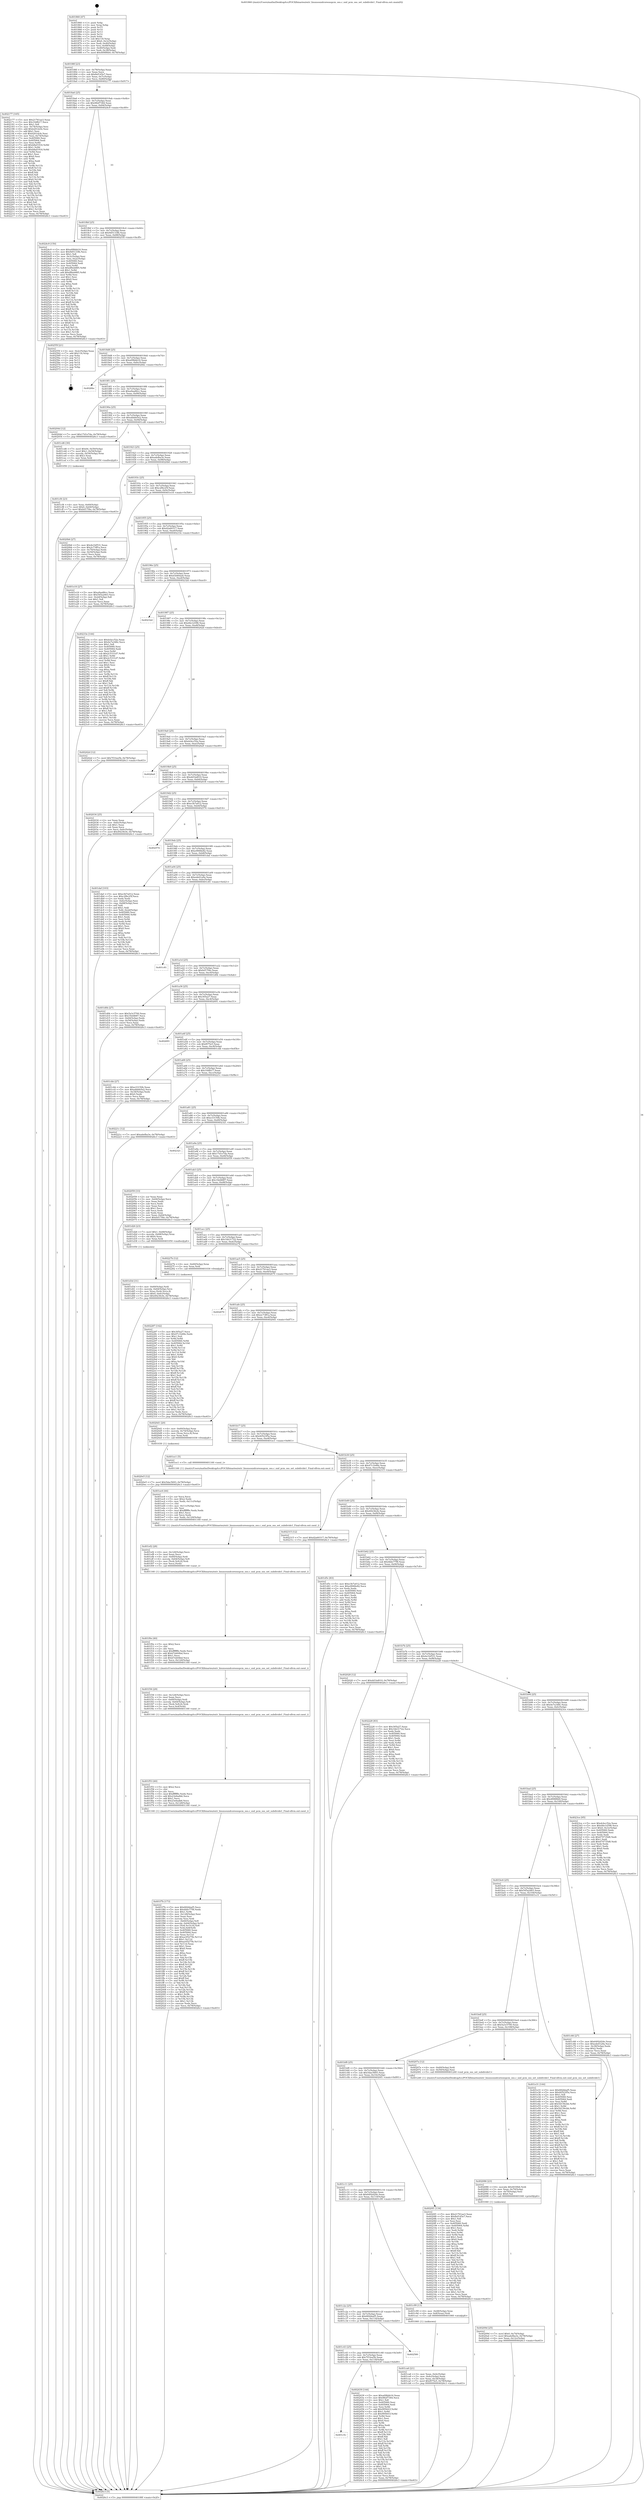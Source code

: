 digraph "0x401860" {
  label = "0x401860 (/mnt/c/Users/mathe/Desktop/tcc/POCII/binaries/extr_linuxsoundcoreosspcm_oss.c_snd_pcm_oss_set_subdivide1_Final-ollvm.out::main(0))"
  labelloc = "t"
  node[shape=record]

  Entry [label="",width=0.3,height=0.3,shape=circle,fillcolor=black,style=filled]
  "0x40188f" [label="{
     0x40188f [23]\l
     | [instrs]\l
     &nbsp;&nbsp;0x40188f \<+3\>: mov -0x78(%rbp),%eax\l
     &nbsp;&nbsp;0x401892 \<+2\>: mov %eax,%ecx\l
     &nbsp;&nbsp;0x401894 \<+6\>: sub $0x8ef145e7,%ecx\l
     &nbsp;&nbsp;0x40189a \<+3\>: mov %eax,-0x7c(%rbp)\l
     &nbsp;&nbsp;0x40189d \<+3\>: mov %ecx,-0x80(%rbp)\l
     &nbsp;&nbsp;0x4018a0 \<+6\>: je 0000000000402177 \<main+0x917\>\l
  }"]
  "0x402177" [label="{
     0x402177 [165]\l
     | [instrs]\l
     &nbsp;&nbsp;0x402177 \<+5\>: mov $0x21761ae3,%eax\l
     &nbsp;&nbsp;0x40217c \<+5\>: mov $0x10dfb17,%ecx\l
     &nbsp;&nbsp;0x402181 \<+2\>: mov $0x1,%dl\l
     &nbsp;&nbsp;0x402183 \<+3\>: mov -0x74(%rbp),%esi\l
     &nbsp;&nbsp;0x402186 \<+6\>: add $0xb201dcfe,%esi\l
     &nbsp;&nbsp;0x40218c \<+3\>: add $0x1,%esi\l
     &nbsp;&nbsp;0x40218f \<+6\>: sub $0xb201dcfe,%esi\l
     &nbsp;&nbsp;0x402195 \<+3\>: mov %esi,-0x74(%rbp)\l
     &nbsp;&nbsp;0x402198 \<+7\>: mov 0x405060,%esi\l
     &nbsp;&nbsp;0x40219f \<+7\>: mov 0x405064,%edi\l
     &nbsp;&nbsp;0x4021a6 \<+3\>: mov %esi,%r8d\l
     &nbsp;&nbsp;0x4021a9 \<+7\>: add $0xb8af1916,%r8d\l
     &nbsp;&nbsp;0x4021b0 \<+4\>: sub $0x1,%r8d\l
     &nbsp;&nbsp;0x4021b4 \<+7\>: sub $0xb8af1916,%r8d\l
     &nbsp;&nbsp;0x4021bb \<+4\>: imul %r8d,%esi\l
     &nbsp;&nbsp;0x4021bf \<+3\>: and $0x1,%esi\l
     &nbsp;&nbsp;0x4021c2 \<+3\>: cmp $0x0,%esi\l
     &nbsp;&nbsp;0x4021c5 \<+4\>: sete %r9b\l
     &nbsp;&nbsp;0x4021c9 \<+3\>: cmp $0xa,%edi\l
     &nbsp;&nbsp;0x4021cc \<+4\>: setl %r10b\l
     &nbsp;&nbsp;0x4021d0 \<+3\>: mov %r9b,%r11b\l
     &nbsp;&nbsp;0x4021d3 \<+4\>: xor $0xff,%r11b\l
     &nbsp;&nbsp;0x4021d7 \<+3\>: mov %r10b,%bl\l
     &nbsp;&nbsp;0x4021da \<+3\>: xor $0xff,%bl\l
     &nbsp;&nbsp;0x4021dd \<+3\>: xor $0x0,%dl\l
     &nbsp;&nbsp;0x4021e0 \<+3\>: mov %r11b,%r14b\l
     &nbsp;&nbsp;0x4021e3 \<+4\>: and $0x0,%r14b\l
     &nbsp;&nbsp;0x4021e7 \<+3\>: and %dl,%r9b\l
     &nbsp;&nbsp;0x4021ea \<+3\>: mov %bl,%r15b\l
     &nbsp;&nbsp;0x4021ed \<+4\>: and $0x0,%r15b\l
     &nbsp;&nbsp;0x4021f1 \<+3\>: and %dl,%r10b\l
     &nbsp;&nbsp;0x4021f4 \<+3\>: or %r9b,%r14b\l
     &nbsp;&nbsp;0x4021f7 \<+3\>: or %r10b,%r15b\l
     &nbsp;&nbsp;0x4021fa \<+3\>: xor %r15b,%r14b\l
     &nbsp;&nbsp;0x4021fd \<+3\>: or %bl,%r11b\l
     &nbsp;&nbsp;0x402200 \<+4\>: xor $0xff,%r11b\l
     &nbsp;&nbsp;0x402204 \<+3\>: or $0x0,%dl\l
     &nbsp;&nbsp;0x402207 \<+3\>: and %dl,%r11b\l
     &nbsp;&nbsp;0x40220a \<+3\>: or %r11b,%r14b\l
     &nbsp;&nbsp;0x40220d \<+4\>: test $0x1,%r14b\l
     &nbsp;&nbsp;0x402211 \<+3\>: cmovne %ecx,%eax\l
     &nbsp;&nbsp;0x402214 \<+3\>: mov %eax,-0x78(%rbp)\l
     &nbsp;&nbsp;0x402217 \<+5\>: jmp 00000000004026c3 \<main+0xe63\>\l
  }"]
  "0x4018a6" [label="{
     0x4018a6 [25]\l
     | [instrs]\l
     &nbsp;&nbsp;0x4018a6 \<+5\>: jmp 00000000004018ab \<main+0x4b\>\l
     &nbsp;&nbsp;0x4018ab \<+3\>: mov -0x7c(%rbp),%eax\l
     &nbsp;&nbsp;0x4018ae \<+5\>: sub $0x982f7364,%eax\l
     &nbsp;&nbsp;0x4018b3 \<+6\>: mov %eax,-0x84(%rbp)\l
     &nbsp;&nbsp;0x4018b9 \<+6\>: je 00000000004024c9 \<main+0xc69\>\l
  }"]
  Exit [label="",width=0.3,height=0.3,shape=circle,fillcolor=black,style=filled,peripheries=2]
  "0x4024c9" [label="{
     0x4024c9 [150]\l
     | [instrs]\l
     &nbsp;&nbsp;0x4024c9 \<+5\>: mov $0xa09bbb16,%eax\l
     &nbsp;&nbsp;0x4024ce \<+5\>: mov $0x9d5133fb,%ecx\l
     &nbsp;&nbsp;0x4024d3 \<+2\>: mov $0x1,%dl\l
     &nbsp;&nbsp;0x4024d5 \<+3\>: mov -0x3c(%rbp),%esi\l
     &nbsp;&nbsp;0x4024d8 \<+3\>: mov %esi,-0x2c(%rbp)\l
     &nbsp;&nbsp;0x4024db \<+7\>: mov 0x405060,%esi\l
     &nbsp;&nbsp;0x4024e2 \<+7\>: mov 0x405064,%edi\l
     &nbsp;&nbsp;0x4024e9 \<+3\>: mov %esi,%r8d\l
     &nbsp;&nbsp;0x4024ec \<+7\>: sub $0xdf6eb885,%r8d\l
     &nbsp;&nbsp;0x4024f3 \<+4\>: sub $0x1,%r8d\l
     &nbsp;&nbsp;0x4024f7 \<+7\>: add $0xdf6eb885,%r8d\l
     &nbsp;&nbsp;0x4024fe \<+4\>: imul %r8d,%esi\l
     &nbsp;&nbsp;0x402502 \<+3\>: and $0x1,%esi\l
     &nbsp;&nbsp;0x402505 \<+3\>: cmp $0x0,%esi\l
     &nbsp;&nbsp;0x402508 \<+4\>: sete %r9b\l
     &nbsp;&nbsp;0x40250c \<+3\>: cmp $0xa,%edi\l
     &nbsp;&nbsp;0x40250f \<+4\>: setl %r10b\l
     &nbsp;&nbsp;0x402513 \<+3\>: mov %r9b,%r11b\l
     &nbsp;&nbsp;0x402516 \<+4\>: xor $0xff,%r11b\l
     &nbsp;&nbsp;0x40251a \<+3\>: mov %r10b,%bl\l
     &nbsp;&nbsp;0x40251d \<+3\>: xor $0xff,%bl\l
     &nbsp;&nbsp;0x402520 \<+3\>: xor $0x1,%dl\l
     &nbsp;&nbsp;0x402523 \<+3\>: mov %r11b,%r14b\l
     &nbsp;&nbsp;0x402526 \<+4\>: and $0xff,%r14b\l
     &nbsp;&nbsp;0x40252a \<+3\>: and %dl,%r9b\l
     &nbsp;&nbsp;0x40252d \<+3\>: mov %bl,%r15b\l
     &nbsp;&nbsp;0x402530 \<+4\>: and $0xff,%r15b\l
     &nbsp;&nbsp;0x402534 \<+3\>: and %dl,%r10b\l
     &nbsp;&nbsp;0x402537 \<+3\>: or %r9b,%r14b\l
     &nbsp;&nbsp;0x40253a \<+3\>: or %r10b,%r15b\l
     &nbsp;&nbsp;0x40253d \<+3\>: xor %r15b,%r14b\l
     &nbsp;&nbsp;0x402540 \<+3\>: or %bl,%r11b\l
     &nbsp;&nbsp;0x402543 \<+4\>: xor $0xff,%r11b\l
     &nbsp;&nbsp;0x402547 \<+3\>: or $0x1,%dl\l
     &nbsp;&nbsp;0x40254a \<+3\>: and %dl,%r11b\l
     &nbsp;&nbsp;0x40254d \<+3\>: or %r11b,%r14b\l
     &nbsp;&nbsp;0x402550 \<+4\>: test $0x1,%r14b\l
     &nbsp;&nbsp;0x402554 \<+3\>: cmovne %ecx,%eax\l
     &nbsp;&nbsp;0x402557 \<+3\>: mov %eax,-0x78(%rbp)\l
     &nbsp;&nbsp;0x40255a \<+5\>: jmp 00000000004026c3 \<main+0xe63\>\l
  }"]
  "0x4018bf" [label="{
     0x4018bf [25]\l
     | [instrs]\l
     &nbsp;&nbsp;0x4018bf \<+5\>: jmp 00000000004018c4 \<main+0x64\>\l
     &nbsp;&nbsp;0x4018c4 \<+3\>: mov -0x7c(%rbp),%eax\l
     &nbsp;&nbsp;0x4018c7 \<+5\>: sub $0x9d5133fb,%eax\l
     &nbsp;&nbsp;0x4018cc \<+6\>: mov %eax,-0x88(%rbp)\l
     &nbsp;&nbsp;0x4018d2 \<+6\>: je 000000000040255f \<main+0xcff\>\l
  }"]
  "0x401c5c" [label="{
     0x401c5c\l
  }", style=dashed]
  "0x40255f" [label="{
     0x40255f [21]\l
     | [instrs]\l
     &nbsp;&nbsp;0x40255f \<+3\>: mov -0x2c(%rbp),%eax\l
     &nbsp;&nbsp;0x402562 \<+7\>: add $0x118,%rsp\l
     &nbsp;&nbsp;0x402569 \<+1\>: pop %rbx\l
     &nbsp;&nbsp;0x40256a \<+2\>: pop %r12\l
     &nbsp;&nbsp;0x40256c \<+2\>: pop %r13\l
     &nbsp;&nbsp;0x40256e \<+2\>: pop %r14\l
     &nbsp;&nbsp;0x402570 \<+2\>: pop %r15\l
     &nbsp;&nbsp;0x402572 \<+1\>: pop %rbp\l
     &nbsp;&nbsp;0x402573 \<+1\>: ret\l
  }"]
  "0x4018d8" [label="{
     0x4018d8 [25]\l
     | [instrs]\l
     &nbsp;&nbsp;0x4018d8 \<+5\>: jmp 00000000004018dd \<main+0x7d\>\l
     &nbsp;&nbsp;0x4018dd \<+3\>: mov -0x7c(%rbp),%eax\l
     &nbsp;&nbsp;0x4018e0 \<+5\>: sub $0xa09bbb16,%eax\l
     &nbsp;&nbsp;0x4018e5 \<+6\>: mov %eax,-0x8c(%rbp)\l
     &nbsp;&nbsp;0x4018eb \<+6\>: je 00000000004026bc \<main+0xe5c\>\l
  }"]
  "0x402439" [label="{
     0x402439 [144]\l
     | [instrs]\l
     &nbsp;&nbsp;0x402439 \<+5\>: mov $0xa09bbb16,%eax\l
     &nbsp;&nbsp;0x40243e \<+5\>: mov $0x982f7364,%ecx\l
     &nbsp;&nbsp;0x402443 \<+2\>: mov $0x1,%dl\l
     &nbsp;&nbsp;0x402445 \<+7\>: mov 0x405060,%esi\l
     &nbsp;&nbsp;0x40244c \<+7\>: mov 0x405064,%edi\l
     &nbsp;&nbsp;0x402453 \<+3\>: mov %esi,%r8d\l
     &nbsp;&nbsp;0x402456 \<+7\>: add $0x995641f,%r8d\l
     &nbsp;&nbsp;0x40245d \<+4\>: sub $0x1,%r8d\l
     &nbsp;&nbsp;0x402461 \<+7\>: sub $0x995641f,%r8d\l
     &nbsp;&nbsp;0x402468 \<+4\>: imul %r8d,%esi\l
     &nbsp;&nbsp;0x40246c \<+3\>: and $0x1,%esi\l
     &nbsp;&nbsp;0x40246f \<+3\>: cmp $0x0,%esi\l
     &nbsp;&nbsp;0x402472 \<+4\>: sete %r9b\l
     &nbsp;&nbsp;0x402476 \<+3\>: cmp $0xa,%edi\l
     &nbsp;&nbsp;0x402479 \<+4\>: setl %r10b\l
     &nbsp;&nbsp;0x40247d \<+3\>: mov %r9b,%r11b\l
     &nbsp;&nbsp;0x402480 \<+4\>: xor $0xff,%r11b\l
     &nbsp;&nbsp;0x402484 \<+3\>: mov %r10b,%bl\l
     &nbsp;&nbsp;0x402487 \<+3\>: xor $0xff,%bl\l
     &nbsp;&nbsp;0x40248a \<+3\>: xor $0x1,%dl\l
     &nbsp;&nbsp;0x40248d \<+3\>: mov %r11b,%r14b\l
     &nbsp;&nbsp;0x402490 \<+4\>: and $0xff,%r14b\l
     &nbsp;&nbsp;0x402494 \<+3\>: and %dl,%r9b\l
     &nbsp;&nbsp;0x402497 \<+3\>: mov %bl,%r15b\l
     &nbsp;&nbsp;0x40249a \<+4\>: and $0xff,%r15b\l
     &nbsp;&nbsp;0x40249e \<+3\>: and %dl,%r10b\l
     &nbsp;&nbsp;0x4024a1 \<+3\>: or %r9b,%r14b\l
     &nbsp;&nbsp;0x4024a4 \<+3\>: or %r10b,%r15b\l
     &nbsp;&nbsp;0x4024a7 \<+3\>: xor %r15b,%r14b\l
     &nbsp;&nbsp;0x4024aa \<+3\>: or %bl,%r11b\l
     &nbsp;&nbsp;0x4024ad \<+4\>: xor $0xff,%r11b\l
     &nbsp;&nbsp;0x4024b1 \<+3\>: or $0x1,%dl\l
     &nbsp;&nbsp;0x4024b4 \<+3\>: and %dl,%r11b\l
     &nbsp;&nbsp;0x4024b7 \<+3\>: or %r11b,%r14b\l
     &nbsp;&nbsp;0x4024ba \<+4\>: test $0x1,%r14b\l
     &nbsp;&nbsp;0x4024be \<+3\>: cmovne %ecx,%eax\l
     &nbsp;&nbsp;0x4024c1 \<+3\>: mov %eax,-0x78(%rbp)\l
     &nbsp;&nbsp;0x4024c4 \<+5\>: jmp 00000000004026c3 \<main+0xe63\>\l
  }"]
  "0x4026bc" [label="{
     0x4026bc\l
  }", style=dashed]
  "0x4018f1" [label="{
     0x4018f1 [25]\l
     | [instrs]\l
     &nbsp;&nbsp;0x4018f1 \<+5\>: jmp 00000000004018f6 \<main+0x96\>\l
     &nbsp;&nbsp;0x4018f6 \<+3\>: mov -0x7c(%rbp),%eax\l
     &nbsp;&nbsp;0x4018f9 \<+5\>: sub $0xa9aa86cc,%eax\l
     &nbsp;&nbsp;0x4018fe \<+6\>: mov %eax,-0x90(%rbp)\l
     &nbsp;&nbsp;0x401904 \<+6\>: je 000000000040204d \<main+0x7ed\>\l
  }"]
  "0x401c43" [label="{
     0x401c43 [25]\l
     | [instrs]\l
     &nbsp;&nbsp;0x401c43 \<+5\>: jmp 0000000000401c48 \<main+0x3e8\>\l
     &nbsp;&nbsp;0x401c48 \<+3\>: mov -0x7c(%rbp),%eax\l
     &nbsp;&nbsp;0x401c4b \<+5\>: sub $0x7f33ea5b,%eax\l
     &nbsp;&nbsp;0x401c50 \<+6\>: mov %eax,-0x118(%rbp)\l
     &nbsp;&nbsp;0x401c56 \<+6\>: je 0000000000402439 \<main+0xbd9\>\l
  }"]
  "0x40204d" [label="{
     0x40204d [12]\l
     | [instrs]\l
     &nbsp;&nbsp;0x40204d \<+7\>: movl $0x17d1e7da,-0x78(%rbp)\l
     &nbsp;&nbsp;0x402054 \<+5\>: jmp 00000000004026c3 \<main+0xe63\>\l
  }"]
  "0x40190a" [label="{
     0x40190a [25]\l
     | [instrs]\l
     &nbsp;&nbsp;0x40190a \<+5\>: jmp 000000000040190f \<main+0xaf\>\l
     &nbsp;&nbsp;0x40190f \<+3\>: mov -0x7c(%rbp),%eax\l
     &nbsp;&nbsp;0x401912 \<+5\>: sub $0xabbbb5e2,%eax\l
     &nbsp;&nbsp;0x401917 \<+6\>: mov %eax,-0x94(%rbp)\l
     &nbsp;&nbsp;0x40191d \<+6\>: je 0000000000401cd6 \<main+0x476\>\l
  }"]
  "0x402580" [label="{
     0x402580\l
  }", style=dashed]
  "0x401cd6" [label="{
     0x401cd6 [30]\l
     | [instrs]\l
     &nbsp;&nbsp;0x401cd6 \<+7\>: movl $0x64,-0x50(%rbp)\l
     &nbsp;&nbsp;0x401cdd \<+7\>: movl $0x1,-0x54(%rbp)\l
     &nbsp;&nbsp;0x401ce4 \<+4\>: movslq -0x54(%rbp),%rax\l
     &nbsp;&nbsp;0x401ce8 \<+4\>: shl $0x3,%rax\l
     &nbsp;&nbsp;0x401cec \<+3\>: mov %rax,%rdi\l
     &nbsp;&nbsp;0x401cef \<+5\>: call 0000000000401050 \<malloc@plt\>\l
     | [calls]\l
     &nbsp;&nbsp;0x401050 \{1\} (unknown)\l
  }"]
  "0x401923" [label="{
     0x401923 [25]\l
     | [instrs]\l
     &nbsp;&nbsp;0x401923 \<+5\>: jmp 0000000000401928 \<main+0xc8\>\l
     &nbsp;&nbsp;0x401928 \<+3\>: mov -0x7c(%rbp),%eax\l
     &nbsp;&nbsp;0x40192b \<+5\>: sub $0xadefba3e,%eax\l
     &nbsp;&nbsp;0x401930 \<+6\>: mov %eax,-0x98(%rbp)\l
     &nbsp;&nbsp;0x401936 \<+6\>: je 00000000004020b6 \<main+0x856\>\l
  }"]
  "0x402287" [label="{
     0x402287 [142]\l
     | [instrs]\l
     &nbsp;&nbsp;0x402287 \<+5\>: mov $0x305a27,%ecx\l
     &nbsp;&nbsp;0x40228c \<+5\>: mov $0x47c1b48e,%edx\l
     &nbsp;&nbsp;0x402291 \<+3\>: mov $0x1,%sil\l
     &nbsp;&nbsp;0x402294 \<+3\>: xor %r8d,%r8d\l
     &nbsp;&nbsp;0x402297 \<+8\>: mov 0x405060,%r9d\l
     &nbsp;&nbsp;0x40229f \<+8\>: mov 0x405064,%r10d\l
     &nbsp;&nbsp;0x4022a7 \<+4\>: sub $0x1,%r8d\l
     &nbsp;&nbsp;0x4022ab \<+3\>: mov %r9d,%r11d\l
     &nbsp;&nbsp;0x4022ae \<+3\>: add %r8d,%r11d\l
     &nbsp;&nbsp;0x4022b1 \<+4\>: imul %r11d,%r9d\l
     &nbsp;&nbsp;0x4022b5 \<+4\>: and $0x1,%r9d\l
     &nbsp;&nbsp;0x4022b9 \<+4\>: cmp $0x0,%r9d\l
     &nbsp;&nbsp;0x4022bd \<+3\>: sete %bl\l
     &nbsp;&nbsp;0x4022c0 \<+4\>: cmp $0xa,%r10d\l
     &nbsp;&nbsp;0x4022c4 \<+4\>: setl %r14b\l
     &nbsp;&nbsp;0x4022c8 \<+3\>: mov %bl,%r15b\l
     &nbsp;&nbsp;0x4022cb \<+4\>: xor $0xff,%r15b\l
     &nbsp;&nbsp;0x4022cf \<+3\>: mov %r14b,%r12b\l
     &nbsp;&nbsp;0x4022d2 \<+4\>: xor $0xff,%r12b\l
     &nbsp;&nbsp;0x4022d6 \<+4\>: xor $0x1,%sil\l
     &nbsp;&nbsp;0x4022da \<+3\>: mov %r15b,%r13b\l
     &nbsp;&nbsp;0x4022dd \<+4\>: and $0xff,%r13b\l
     &nbsp;&nbsp;0x4022e1 \<+3\>: and %sil,%bl\l
     &nbsp;&nbsp;0x4022e4 \<+3\>: mov %r12b,%al\l
     &nbsp;&nbsp;0x4022e7 \<+2\>: and $0xff,%al\l
     &nbsp;&nbsp;0x4022e9 \<+3\>: and %sil,%r14b\l
     &nbsp;&nbsp;0x4022ec \<+3\>: or %bl,%r13b\l
     &nbsp;&nbsp;0x4022ef \<+3\>: or %r14b,%al\l
     &nbsp;&nbsp;0x4022f2 \<+3\>: xor %al,%r13b\l
     &nbsp;&nbsp;0x4022f5 \<+3\>: or %r12b,%r15b\l
     &nbsp;&nbsp;0x4022f8 \<+4\>: xor $0xff,%r15b\l
     &nbsp;&nbsp;0x4022fc \<+4\>: or $0x1,%sil\l
     &nbsp;&nbsp;0x402300 \<+3\>: and %sil,%r15b\l
     &nbsp;&nbsp;0x402303 \<+3\>: or %r15b,%r13b\l
     &nbsp;&nbsp;0x402306 \<+4\>: test $0x1,%r13b\l
     &nbsp;&nbsp;0x40230a \<+3\>: cmovne %edx,%ecx\l
     &nbsp;&nbsp;0x40230d \<+3\>: mov %ecx,-0x78(%rbp)\l
     &nbsp;&nbsp;0x402310 \<+5\>: jmp 00000000004026c3 \<main+0xe63\>\l
  }"]
  "0x4020b6" [label="{
     0x4020b6 [27]\l
     | [instrs]\l
     &nbsp;&nbsp;0x4020b6 \<+5\>: mov $0x4e1bf531,%eax\l
     &nbsp;&nbsp;0x4020bb \<+5\>: mov $0x2c73ff1a,%ecx\l
     &nbsp;&nbsp;0x4020c0 \<+3\>: mov -0x74(%rbp),%edx\l
     &nbsp;&nbsp;0x4020c3 \<+3\>: cmp -0x54(%rbp),%edx\l
     &nbsp;&nbsp;0x4020c6 \<+3\>: cmovl %ecx,%eax\l
     &nbsp;&nbsp;0x4020c9 \<+3\>: mov %eax,-0x78(%rbp)\l
     &nbsp;&nbsp;0x4020cc \<+5\>: jmp 00000000004026c3 \<main+0xe63\>\l
  }"]
  "0x40193c" [label="{
     0x40193c [25]\l
     | [instrs]\l
     &nbsp;&nbsp;0x40193c \<+5\>: jmp 0000000000401941 \<main+0xe1\>\l
     &nbsp;&nbsp;0x401941 \<+3\>: mov -0x7c(%rbp),%eax\l
     &nbsp;&nbsp;0x401944 \<+5\>: sub $0xc2fbc25f,%eax\l
     &nbsp;&nbsp;0x401949 \<+6\>: mov %eax,-0x9c(%rbp)\l
     &nbsp;&nbsp;0x40194f \<+6\>: je 0000000000401e16 \<main+0x5b6\>\l
  }"]
  "0x4020e5" [label="{
     0x4020e5 [12]\l
     | [instrs]\l
     &nbsp;&nbsp;0x4020e5 \<+7\>: movl $0x5dac5693,-0x78(%rbp)\l
     &nbsp;&nbsp;0x4020ec \<+5\>: jmp 00000000004026c3 \<main+0xe63\>\l
  }"]
  "0x401e16" [label="{
     0x401e16 [27]\l
     | [instrs]\l
     &nbsp;&nbsp;0x401e16 \<+5\>: mov $0xa9aa86cc,%eax\l
     &nbsp;&nbsp;0x401e1b \<+5\>: mov $0x545a2463,%ecx\l
     &nbsp;&nbsp;0x401e20 \<+3\>: mov -0x2d(%rbp),%dl\l
     &nbsp;&nbsp;0x401e23 \<+3\>: test $0x1,%dl\l
     &nbsp;&nbsp;0x401e26 \<+3\>: cmovne %ecx,%eax\l
     &nbsp;&nbsp;0x401e29 \<+3\>: mov %eax,-0x78(%rbp)\l
     &nbsp;&nbsp;0x401e2c \<+5\>: jmp 00000000004026c3 \<main+0xe63\>\l
  }"]
  "0x401955" [label="{
     0x401955 [25]\l
     | [instrs]\l
     &nbsp;&nbsp;0x401955 \<+5\>: jmp 000000000040195a \<main+0xfa\>\l
     &nbsp;&nbsp;0x40195a \<+3\>: mov -0x7c(%rbp),%eax\l
     &nbsp;&nbsp;0x40195d \<+5\>: sub $0xd2a60317,%eax\l
     &nbsp;&nbsp;0x401962 \<+6\>: mov %eax,-0xa0(%rbp)\l
     &nbsp;&nbsp;0x401968 \<+6\>: je 000000000040233e \<main+0xade\>\l
  }"]
  "0x40209d" [label="{
     0x40209d [25]\l
     | [instrs]\l
     &nbsp;&nbsp;0x40209d \<+7\>: movl $0x0,-0x74(%rbp)\l
     &nbsp;&nbsp;0x4020a4 \<+7\>: movl $0xadefba3e,-0x78(%rbp)\l
     &nbsp;&nbsp;0x4020ab \<+6\>: mov %eax,-0x12c(%rbp)\l
     &nbsp;&nbsp;0x4020b1 \<+5\>: jmp 00000000004026c3 \<main+0xe63\>\l
  }"]
  "0x40233e" [label="{
     0x40233e [144]\l
     | [instrs]\l
     &nbsp;&nbsp;0x40233e \<+5\>: mov $0xdcbcc52a,%eax\l
     &nbsp;&nbsp;0x402343 \<+5\>: mov $0x4e7a348c,%ecx\l
     &nbsp;&nbsp;0x402348 \<+2\>: mov $0x1,%dl\l
     &nbsp;&nbsp;0x40234a \<+7\>: mov 0x405060,%esi\l
     &nbsp;&nbsp;0x402351 \<+7\>: mov 0x405064,%edi\l
     &nbsp;&nbsp;0x402358 \<+3\>: mov %esi,%r8d\l
     &nbsp;&nbsp;0x40235b \<+7\>: sub $0x2c5331d7,%r8d\l
     &nbsp;&nbsp;0x402362 \<+4\>: sub $0x1,%r8d\l
     &nbsp;&nbsp;0x402366 \<+7\>: add $0x2c5331d7,%r8d\l
     &nbsp;&nbsp;0x40236d \<+4\>: imul %r8d,%esi\l
     &nbsp;&nbsp;0x402371 \<+3\>: and $0x1,%esi\l
     &nbsp;&nbsp;0x402374 \<+3\>: cmp $0x0,%esi\l
     &nbsp;&nbsp;0x402377 \<+4\>: sete %r9b\l
     &nbsp;&nbsp;0x40237b \<+3\>: cmp $0xa,%edi\l
     &nbsp;&nbsp;0x40237e \<+4\>: setl %r10b\l
     &nbsp;&nbsp;0x402382 \<+3\>: mov %r9b,%r11b\l
     &nbsp;&nbsp;0x402385 \<+4\>: xor $0xff,%r11b\l
     &nbsp;&nbsp;0x402389 \<+3\>: mov %r10b,%bl\l
     &nbsp;&nbsp;0x40238c \<+3\>: xor $0xff,%bl\l
     &nbsp;&nbsp;0x40238f \<+3\>: xor $0x1,%dl\l
     &nbsp;&nbsp;0x402392 \<+3\>: mov %r11b,%r14b\l
     &nbsp;&nbsp;0x402395 \<+4\>: and $0xff,%r14b\l
     &nbsp;&nbsp;0x402399 \<+3\>: and %dl,%r9b\l
     &nbsp;&nbsp;0x40239c \<+3\>: mov %bl,%r15b\l
     &nbsp;&nbsp;0x40239f \<+4\>: and $0xff,%r15b\l
     &nbsp;&nbsp;0x4023a3 \<+3\>: and %dl,%r10b\l
     &nbsp;&nbsp;0x4023a6 \<+3\>: or %r9b,%r14b\l
     &nbsp;&nbsp;0x4023a9 \<+3\>: or %r10b,%r15b\l
     &nbsp;&nbsp;0x4023ac \<+3\>: xor %r15b,%r14b\l
     &nbsp;&nbsp;0x4023af \<+3\>: or %bl,%r11b\l
     &nbsp;&nbsp;0x4023b2 \<+4\>: xor $0xff,%r11b\l
     &nbsp;&nbsp;0x4023b6 \<+3\>: or $0x1,%dl\l
     &nbsp;&nbsp;0x4023b9 \<+3\>: and %dl,%r11b\l
     &nbsp;&nbsp;0x4023bc \<+3\>: or %r11b,%r14b\l
     &nbsp;&nbsp;0x4023bf \<+4\>: test $0x1,%r14b\l
     &nbsp;&nbsp;0x4023c3 \<+3\>: cmovne %ecx,%eax\l
     &nbsp;&nbsp;0x4023c6 \<+3\>: mov %eax,-0x78(%rbp)\l
     &nbsp;&nbsp;0x4023c9 \<+5\>: jmp 00000000004026c3 \<main+0xe63\>\l
  }"]
  "0x40196e" [label="{
     0x40196e [25]\l
     | [instrs]\l
     &nbsp;&nbsp;0x40196e \<+5\>: jmp 0000000000401973 \<main+0x113\>\l
     &nbsp;&nbsp;0x401973 \<+3\>: mov -0x7c(%rbp),%eax\l
     &nbsp;&nbsp;0x401976 \<+5\>: sub $0xd3d40aa4,%eax\l
     &nbsp;&nbsp;0x40197b \<+6\>: mov %eax,-0xa4(%rbp)\l
     &nbsp;&nbsp;0x401981 \<+6\>: je 000000000040232d \<main+0xacd\>\l
  }"]
  "0x402086" [label="{
     0x402086 [23]\l
     | [instrs]\l
     &nbsp;&nbsp;0x402086 \<+10\>: movabs $0x4030b6,%rdi\l
     &nbsp;&nbsp;0x402090 \<+3\>: mov %eax,-0x70(%rbp)\l
     &nbsp;&nbsp;0x402093 \<+3\>: mov -0x70(%rbp),%esi\l
     &nbsp;&nbsp;0x402096 \<+2\>: mov $0x0,%al\l
     &nbsp;&nbsp;0x402098 \<+5\>: call 0000000000401040 \<printf@plt\>\l
     | [calls]\l
     &nbsp;&nbsp;0x401040 \{1\} (unknown)\l
  }"]
  "0x40232d" [label="{
     0x40232d\l
  }", style=dashed]
  "0x401987" [label="{
     0x401987 [25]\l
     | [instrs]\l
     &nbsp;&nbsp;0x401987 \<+5\>: jmp 000000000040198c \<main+0x12c\>\l
     &nbsp;&nbsp;0x40198c \<+3\>: mov -0x7c(%rbp),%eax\l
     &nbsp;&nbsp;0x40198f \<+5\>: sub $0xd4e1d396,%eax\l
     &nbsp;&nbsp;0x401994 \<+6\>: mov %eax,-0xa8(%rbp)\l
     &nbsp;&nbsp;0x40199a \<+6\>: je 000000000040242d \<main+0xbcd\>\l
  }"]
  "0x401f7b" [label="{
     0x401f7b [173]\l
     | [instrs]\l
     &nbsp;&nbsp;0x401f7b \<+5\>: mov $0x682bbaf5,%ecx\l
     &nbsp;&nbsp;0x401f80 \<+5\>: mov $0x4bbc77f8,%edx\l
     &nbsp;&nbsp;0x401f85 \<+3\>: mov $0x1,%r9b\l
     &nbsp;&nbsp;0x401f88 \<+6\>: mov -0x128(%rbp),%esi\l
     &nbsp;&nbsp;0x401f8e \<+3\>: imul %eax,%esi\l
     &nbsp;&nbsp;0x401f91 \<+3\>: movslq %esi,%rdi\l
     &nbsp;&nbsp;0x401f94 \<+4\>: mov -0x60(%rbp),%r8\l
     &nbsp;&nbsp;0x401f98 \<+4\>: movslq -0x64(%rbp),%r10\l
     &nbsp;&nbsp;0x401f9c \<+4\>: mov (%r8,%r10,8),%r8\l
     &nbsp;&nbsp;0x401fa0 \<+4\>: mov %rdi,0x8(%r8)\l
     &nbsp;&nbsp;0x401fa4 \<+7\>: mov 0x405060,%eax\l
     &nbsp;&nbsp;0x401fab \<+7\>: mov 0x405064,%esi\l
     &nbsp;&nbsp;0x401fb2 \<+3\>: mov %eax,%r11d\l
     &nbsp;&nbsp;0x401fb5 \<+7\>: add $0xac05275b,%r11d\l
     &nbsp;&nbsp;0x401fbc \<+4\>: sub $0x1,%r11d\l
     &nbsp;&nbsp;0x401fc0 \<+7\>: sub $0xac05275b,%r11d\l
     &nbsp;&nbsp;0x401fc7 \<+4\>: imul %r11d,%eax\l
     &nbsp;&nbsp;0x401fcb \<+3\>: and $0x1,%eax\l
     &nbsp;&nbsp;0x401fce \<+3\>: cmp $0x0,%eax\l
     &nbsp;&nbsp;0x401fd1 \<+3\>: sete %bl\l
     &nbsp;&nbsp;0x401fd4 \<+3\>: cmp $0xa,%esi\l
     &nbsp;&nbsp;0x401fd7 \<+4\>: setl %r14b\l
     &nbsp;&nbsp;0x401fdb \<+3\>: mov %bl,%r15b\l
     &nbsp;&nbsp;0x401fde \<+4\>: xor $0xff,%r15b\l
     &nbsp;&nbsp;0x401fe2 \<+3\>: mov %r14b,%r12b\l
     &nbsp;&nbsp;0x401fe5 \<+4\>: xor $0xff,%r12b\l
     &nbsp;&nbsp;0x401fe9 \<+4\>: xor $0x1,%r9b\l
     &nbsp;&nbsp;0x401fed \<+3\>: mov %r15b,%r13b\l
     &nbsp;&nbsp;0x401ff0 \<+4\>: and $0xff,%r13b\l
     &nbsp;&nbsp;0x401ff4 \<+3\>: and %r9b,%bl\l
     &nbsp;&nbsp;0x401ff7 \<+3\>: mov %r12b,%al\l
     &nbsp;&nbsp;0x401ffa \<+2\>: and $0xff,%al\l
     &nbsp;&nbsp;0x401ffc \<+3\>: and %r9b,%r14b\l
     &nbsp;&nbsp;0x401fff \<+3\>: or %bl,%r13b\l
     &nbsp;&nbsp;0x402002 \<+3\>: or %r14b,%al\l
     &nbsp;&nbsp;0x402005 \<+3\>: xor %al,%r13b\l
     &nbsp;&nbsp;0x402008 \<+3\>: or %r12b,%r15b\l
     &nbsp;&nbsp;0x40200b \<+4\>: xor $0xff,%r15b\l
     &nbsp;&nbsp;0x40200f \<+4\>: or $0x1,%r9b\l
     &nbsp;&nbsp;0x402013 \<+3\>: and %r9b,%r15b\l
     &nbsp;&nbsp;0x402016 \<+3\>: or %r15b,%r13b\l
     &nbsp;&nbsp;0x402019 \<+4\>: test $0x1,%r13b\l
     &nbsp;&nbsp;0x40201d \<+3\>: cmovne %edx,%ecx\l
     &nbsp;&nbsp;0x402020 \<+3\>: mov %ecx,-0x78(%rbp)\l
     &nbsp;&nbsp;0x402023 \<+5\>: jmp 00000000004026c3 \<main+0xe63\>\l
  }"]
  "0x40242d" [label="{
     0x40242d [12]\l
     | [instrs]\l
     &nbsp;&nbsp;0x40242d \<+7\>: movl $0x7f33ea5b,-0x78(%rbp)\l
     &nbsp;&nbsp;0x402434 \<+5\>: jmp 00000000004026c3 \<main+0xe63\>\l
  }"]
  "0x4019a0" [label="{
     0x4019a0 [25]\l
     | [instrs]\l
     &nbsp;&nbsp;0x4019a0 \<+5\>: jmp 00000000004019a5 \<main+0x145\>\l
     &nbsp;&nbsp;0x4019a5 \<+3\>: mov -0x7c(%rbp),%eax\l
     &nbsp;&nbsp;0x4019a8 \<+5\>: sub $0xdcbcc52a,%eax\l
     &nbsp;&nbsp;0x4019ad \<+6\>: mov %eax,-0xac(%rbp)\l
     &nbsp;&nbsp;0x4019b3 \<+6\>: je 00000000004026a9 \<main+0xe49\>\l
  }"]
  "0x401f53" [label="{
     0x401f53 [40]\l
     | [instrs]\l
     &nbsp;&nbsp;0x401f53 \<+5\>: mov $0x2,%ecx\l
     &nbsp;&nbsp;0x401f58 \<+1\>: cltd\l
     &nbsp;&nbsp;0x401f59 \<+2\>: idiv %ecx\l
     &nbsp;&nbsp;0x401f5b \<+6\>: imul $0xfffffffe,%edx,%ecx\l
     &nbsp;&nbsp;0x401f61 \<+6\>: add $0x23e6adb6,%ecx\l
     &nbsp;&nbsp;0x401f67 \<+3\>: add $0x1,%ecx\l
     &nbsp;&nbsp;0x401f6a \<+6\>: sub $0x23e6adb6,%ecx\l
     &nbsp;&nbsp;0x401f70 \<+6\>: mov %ecx,-0x128(%rbp)\l
     &nbsp;&nbsp;0x401f76 \<+5\>: call 0000000000401160 \<next_i\>\l
     | [calls]\l
     &nbsp;&nbsp;0x401160 \{1\} (/mnt/c/Users/mathe/Desktop/tcc/POCII/binaries/extr_linuxsoundcoreosspcm_oss.c_snd_pcm_oss_set_subdivide1_Final-ollvm.out::next_i)\l
  }"]
  "0x4026a9" [label="{
     0x4026a9\l
  }", style=dashed]
  "0x4019b9" [label="{
     0x4019b9 [25]\l
     | [instrs]\l
     &nbsp;&nbsp;0x4019b9 \<+5\>: jmp 00000000004019be \<main+0x15e\>\l
     &nbsp;&nbsp;0x4019be \<+3\>: mov -0x7c(%rbp),%eax\l
     &nbsp;&nbsp;0x4019c1 \<+5\>: sub $0xdd1bd010,%eax\l
     &nbsp;&nbsp;0x4019c6 \<+6\>: mov %eax,-0xb0(%rbp)\l
     &nbsp;&nbsp;0x4019cc \<+6\>: je 0000000000402034 \<main+0x7d4\>\l
  }"]
  "0x401f36" [label="{
     0x401f36 [29]\l
     | [instrs]\l
     &nbsp;&nbsp;0x401f36 \<+6\>: mov -0x124(%rbp),%ecx\l
     &nbsp;&nbsp;0x401f3c \<+3\>: imul %eax,%ecx\l
     &nbsp;&nbsp;0x401f3f \<+4\>: mov -0x60(%rbp),%rdi\l
     &nbsp;&nbsp;0x401f43 \<+4\>: movslq -0x64(%rbp),%r8\l
     &nbsp;&nbsp;0x401f47 \<+4\>: mov (%rdi,%r8,8),%rdi\l
     &nbsp;&nbsp;0x401f4b \<+3\>: mov %ecx,0x4(%rdi)\l
     &nbsp;&nbsp;0x401f4e \<+5\>: call 0000000000401160 \<next_i\>\l
     | [calls]\l
     &nbsp;&nbsp;0x401160 \{1\} (/mnt/c/Users/mathe/Desktop/tcc/POCII/binaries/extr_linuxsoundcoreosspcm_oss.c_snd_pcm_oss_set_subdivide1_Final-ollvm.out::next_i)\l
  }"]
  "0x402034" [label="{
     0x402034 [25]\l
     | [instrs]\l
     &nbsp;&nbsp;0x402034 \<+2\>: xor %eax,%eax\l
     &nbsp;&nbsp;0x402036 \<+3\>: mov -0x6c(%rbp),%ecx\l
     &nbsp;&nbsp;0x402039 \<+3\>: sub $0x1,%eax\l
     &nbsp;&nbsp;0x40203c \<+2\>: sub %eax,%ecx\l
     &nbsp;&nbsp;0x40203e \<+3\>: mov %ecx,-0x6c(%rbp)\l
     &nbsp;&nbsp;0x402041 \<+7\>: movl $0x49236cfe,-0x78(%rbp)\l
     &nbsp;&nbsp;0x402048 \<+5\>: jmp 00000000004026c3 \<main+0xe63\>\l
  }"]
  "0x4019d2" [label="{
     0x4019d2 [25]\l
     | [instrs]\l
     &nbsp;&nbsp;0x4019d2 \<+5\>: jmp 00000000004019d7 \<main+0x177\>\l
     &nbsp;&nbsp;0x4019d7 \<+3\>: mov -0x7c(%rbp),%eax\l
     &nbsp;&nbsp;0x4019da \<+5\>: sub $0xe3b7a012,%eax\l
     &nbsp;&nbsp;0x4019df \<+6\>: mov %eax,-0xb4(%rbp)\l
     &nbsp;&nbsp;0x4019e5 \<+6\>: je 0000000000402574 \<main+0xd14\>\l
  }"]
  "0x401f0e" [label="{
     0x401f0e [40]\l
     | [instrs]\l
     &nbsp;&nbsp;0x401f0e \<+5\>: mov $0x2,%ecx\l
     &nbsp;&nbsp;0x401f13 \<+1\>: cltd\l
     &nbsp;&nbsp;0x401f14 \<+2\>: idiv %ecx\l
     &nbsp;&nbsp;0x401f16 \<+6\>: imul $0xfffffffe,%edx,%ecx\l
     &nbsp;&nbsp;0x401f1c \<+6\>: add $0xb7eb04bd,%ecx\l
     &nbsp;&nbsp;0x401f22 \<+3\>: add $0x1,%ecx\l
     &nbsp;&nbsp;0x401f25 \<+6\>: sub $0xb7eb04bd,%ecx\l
     &nbsp;&nbsp;0x401f2b \<+6\>: mov %ecx,-0x124(%rbp)\l
     &nbsp;&nbsp;0x401f31 \<+5\>: call 0000000000401160 \<next_i\>\l
     | [calls]\l
     &nbsp;&nbsp;0x401160 \{1\} (/mnt/c/Users/mathe/Desktop/tcc/POCII/binaries/extr_linuxsoundcoreosspcm_oss.c_snd_pcm_oss_set_subdivide1_Final-ollvm.out::next_i)\l
  }"]
  "0x402574" [label="{
     0x402574\l
  }", style=dashed]
  "0x4019eb" [label="{
     0x4019eb [25]\l
     | [instrs]\l
     &nbsp;&nbsp;0x4019eb \<+5\>: jmp 00000000004019f0 \<main+0x190\>\l
     &nbsp;&nbsp;0x4019f0 \<+3\>: mov -0x7c(%rbp),%eax\l
     &nbsp;&nbsp;0x4019f3 \<+5\>: sub $0xe9068e82,%eax\l
     &nbsp;&nbsp;0x4019f8 \<+6\>: mov %eax,-0xb8(%rbp)\l
     &nbsp;&nbsp;0x4019fe \<+6\>: je 0000000000401daf \<main+0x54f\>\l
  }"]
  "0x401ef2" [label="{
     0x401ef2 [28]\l
     | [instrs]\l
     &nbsp;&nbsp;0x401ef2 \<+6\>: mov -0x120(%rbp),%ecx\l
     &nbsp;&nbsp;0x401ef8 \<+3\>: imul %eax,%ecx\l
     &nbsp;&nbsp;0x401efb \<+4\>: mov -0x60(%rbp),%rdi\l
     &nbsp;&nbsp;0x401eff \<+4\>: movslq -0x64(%rbp),%r8\l
     &nbsp;&nbsp;0x401f03 \<+4\>: mov (%rdi,%r8,8),%rdi\l
     &nbsp;&nbsp;0x401f07 \<+2\>: mov %ecx,(%rdi)\l
     &nbsp;&nbsp;0x401f09 \<+5\>: call 0000000000401160 \<next_i\>\l
     | [calls]\l
     &nbsp;&nbsp;0x401160 \{1\} (/mnt/c/Users/mathe/Desktop/tcc/POCII/binaries/extr_linuxsoundcoreosspcm_oss.c_snd_pcm_oss_set_subdivide1_Final-ollvm.out::next_i)\l
  }"]
  "0x401daf" [label="{
     0x401daf [103]\l
     | [instrs]\l
     &nbsp;&nbsp;0x401daf \<+5\>: mov $0xe3b7a012,%eax\l
     &nbsp;&nbsp;0x401db4 \<+5\>: mov $0xc2fbc25f,%ecx\l
     &nbsp;&nbsp;0x401db9 \<+2\>: xor %edx,%edx\l
     &nbsp;&nbsp;0x401dbb \<+3\>: mov -0x6c(%rbp),%esi\l
     &nbsp;&nbsp;0x401dbe \<+3\>: cmp -0x68(%rbp),%esi\l
     &nbsp;&nbsp;0x401dc1 \<+4\>: setl %dil\l
     &nbsp;&nbsp;0x401dc5 \<+4\>: and $0x1,%dil\l
     &nbsp;&nbsp;0x401dc9 \<+4\>: mov %dil,-0x2d(%rbp)\l
     &nbsp;&nbsp;0x401dcd \<+7\>: mov 0x405060,%esi\l
     &nbsp;&nbsp;0x401dd4 \<+8\>: mov 0x405064,%r8d\l
     &nbsp;&nbsp;0x401ddc \<+3\>: sub $0x1,%edx\l
     &nbsp;&nbsp;0x401ddf \<+3\>: mov %esi,%r9d\l
     &nbsp;&nbsp;0x401de2 \<+3\>: add %edx,%r9d\l
     &nbsp;&nbsp;0x401de5 \<+4\>: imul %r9d,%esi\l
     &nbsp;&nbsp;0x401de9 \<+3\>: and $0x1,%esi\l
     &nbsp;&nbsp;0x401dec \<+3\>: cmp $0x0,%esi\l
     &nbsp;&nbsp;0x401def \<+4\>: sete %dil\l
     &nbsp;&nbsp;0x401df3 \<+4\>: cmp $0xa,%r8d\l
     &nbsp;&nbsp;0x401df7 \<+4\>: setl %r10b\l
     &nbsp;&nbsp;0x401dfb \<+3\>: mov %dil,%r11b\l
     &nbsp;&nbsp;0x401dfe \<+3\>: and %r10b,%r11b\l
     &nbsp;&nbsp;0x401e01 \<+3\>: xor %r10b,%dil\l
     &nbsp;&nbsp;0x401e04 \<+3\>: or %dil,%r11b\l
     &nbsp;&nbsp;0x401e07 \<+4\>: test $0x1,%r11b\l
     &nbsp;&nbsp;0x401e0b \<+3\>: cmovne %ecx,%eax\l
     &nbsp;&nbsp;0x401e0e \<+3\>: mov %eax,-0x78(%rbp)\l
     &nbsp;&nbsp;0x401e11 \<+5\>: jmp 00000000004026c3 \<main+0xe63\>\l
  }"]
  "0x401a04" [label="{
     0x401a04 [25]\l
     | [instrs]\l
     &nbsp;&nbsp;0x401a04 \<+5\>: jmp 0000000000401a09 \<main+0x1a9\>\l
     &nbsp;&nbsp;0x401a09 \<+3\>: mov -0x7c(%rbp),%eax\l
     &nbsp;&nbsp;0x401a0c \<+5\>: sub $0xede01a9a,%eax\l
     &nbsp;&nbsp;0x401a11 \<+6\>: mov %eax,-0xbc(%rbp)\l
     &nbsp;&nbsp;0x401a17 \<+6\>: je 0000000000401c81 \<main+0x421\>\l
  }"]
  "0x401ec6" [label="{
     0x401ec6 [44]\l
     | [instrs]\l
     &nbsp;&nbsp;0x401ec6 \<+2\>: xor %ecx,%ecx\l
     &nbsp;&nbsp;0x401ec8 \<+5\>: mov $0x2,%edx\l
     &nbsp;&nbsp;0x401ecd \<+6\>: mov %edx,-0x11c(%rbp)\l
     &nbsp;&nbsp;0x401ed3 \<+1\>: cltd\l
     &nbsp;&nbsp;0x401ed4 \<+6\>: mov -0x11c(%rbp),%esi\l
     &nbsp;&nbsp;0x401eda \<+2\>: idiv %esi\l
     &nbsp;&nbsp;0x401edc \<+6\>: imul $0xfffffffe,%edx,%edx\l
     &nbsp;&nbsp;0x401ee2 \<+3\>: sub $0x1,%ecx\l
     &nbsp;&nbsp;0x401ee5 \<+2\>: sub %ecx,%edx\l
     &nbsp;&nbsp;0x401ee7 \<+6\>: mov %edx,-0x120(%rbp)\l
     &nbsp;&nbsp;0x401eed \<+5\>: call 0000000000401160 \<next_i\>\l
     | [calls]\l
     &nbsp;&nbsp;0x401160 \{1\} (/mnt/c/Users/mathe/Desktop/tcc/POCII/binaries/extr_linuxsoundcoreosspcm_oss.c_snd_pcm_oss_set_subdivide1_Final-ollvm.out::next_i)\l
  }"]
  "0x401c81" [label="{
     0x401c81\l
  }", style=dashed]
  "0x401a1d" [label="{
     0x401a1d [25]\l
     | [instrs]\l
     &nbsp;&nbsp;0x401a1d \<+5\>: jmp 0000000000401a22 \<main+0x1c2\>\l
     &nbsp;&nbsp;0x401a22 \<+3\>: mov -0x7c(%rbp),%eax\l
     &nbsp;&nbsp;0x401a25 \<+5\>: sub $0xfef17f4e,%eax\l
     &nbsp;&nbsp;0x401a2a \<+6\>: mov %eax,-0xc0(%rbp)\l
     &nbsp;&nbsp;0x401a30 \<+6\>: je 0000000000401d0b \<main+0x4ab\>\l
  }"]
  "0x401d3d" [label="{
     0x401d3d [31]\l
     | [instrs]\l
     &nbsp;&nbsp;0x401d3d \<+4\>: mov -0x60(%rbp),%rdi\l
     &nbsp;&nbsp;0x401d41 \<+4\>: movslq -0x64(%rbp),%rcx\l
     &nbsp;&nbsp;0x401d45 \<+4\>: mov %rax,(%rdi,%rcx,8)\l
     &nbsp;&nbsp;0x401d49 \<+7\>: movl $0x0,-0x6c(%rbp)\l
     &nbsp;&nbsp;0x401d50 \<+7\>: movl $0x49236cfe,-0x78(%rbp)\l
     &nbsp;&nbsp;0x401d57 \<+5\>: jmp 00000000004026c3 \<main+0xe63\>\l
  }"]
  "0x401d0b" [label="{
     0x401d0b [27]\l
     | [instrs]\l
     &nbsp;&nbsp;0x401d0b \<+5\>: mov $0x5a3c5700,%eax\l
     &nbsp;&nbsp;0x401d10 \<+5\>: mov $0x19efd687,%ecx\l
     &nbsp;&nbsp;0x401d15 \<+3\>: mov -0x64(%rbp),%edx\l
     &nbsp;&nbsp;0x401d18 \<+3\>: cmp -0x54(%rbp),%edx\l
     &nbsp;&nbsp;0x401d1b \<+3\>: cmovl %ecx,%eax\l
     &nbsp;&nbsp;0x401d1e \<+3\>: mov %eax,-0x78(%rbp)\l
     &nbsp;&nbsp;0x401d21 \<+5\>: jmp 00000000004026c3 \<main+0xe63\>\l
  }"]
  "0x401a36" [label="{
     0x401a36 [25]\l
     | [instrs]\l
     &nbsp;&nbsp;0x401a36 \<+5\>: jmp 0000000000401a3b \<main+0x1db\>\l
     &nbsp;&nbsp;0x401a3b \<+3\>: mov -0x7c(%rbp),%eax\l
     &nbsp;&nbsp;0x401a3e \<+5\>: sub $0x305a27,%eax\l
     &nbsp;&nbsp;0x401a43 \<+6\>: mov %eax,-0xc4(%rbp)\l
     &nbsp;&nbsp;0x401a49 \<+6\>: je 0000000000402691 \<main+0xe31\>\l
  }"]
  "0x401cf4" [label="{
     0x401cf4 [23]\l
     | [instrs]\l
     &nbsp;&nbsp;0x401cf4 \<+4\>: mov %rax,-0x60(%rbp)\l
     &nbsp;&nbsp;0x401cf8 \<+7\>: movl $0x0,-0x64(%rbp)\l
     &nbsp;&nbsp;0x401cff \<+7\>: movl $0xfef17f4e,-0x78(%rbp)\l
     &nbsp;&nbsp;0x401d06 \<+5\>: jmp 00000000004026c3 \<main+0xe63\>\l
  }"]
  "0x402691" [label="{
     0x402691\l
  }", style=dashed]
  "0x401a4f" [label="{
     0x401a4f [25]\l
     | [instrs]\l
     &nbsp;&nbsp;0x401a4f \<+5\>: jmp 0000000000401a54 \<main+0x1f4\>\l
     &nbsp;&nbsp;0x401a54 \<+3\>: mov -0x7c(%rbp),%eax\l
     &nbsp;&nbsp;0x401a57 \<+5\>: sub $0xf075e5,%eax\l
     &nbsp;&nbsp;0x401a5c \<+6\>: mov %eax,-0xc8(%rbp)\l
     &nbsp;&nbsp;0x401a62 \<+6\>: je 0000000000401cbb \<main+0x45b\>\l
  }"]
  "0x401ca6" [label="{
     0x401ca6 [21]\l
     | [instrs]\l
     &nbsp;&nbsp;0x401ca6 \<+3\>: mov %eax,-0x4c(%rbp)\l
     &nbsp;&nbsp;0x401ca9 \<+3\>: mov -0x4c(%rbp),%eax\l
     &nbsp;&nbsp;0x401cac \<+3\>: mov %eax,-0x34(%rbp)\l
     &nbsp;&nbsp;0x401caf \<+7\>: movl $0xf075e5,-0x78(%rbp)\l
     &nbsp;&nbsp;0x401cb6 \<+5\>: jmp 00000000004026c3 \<main+0xe63\>\l
  }"]
  "0x401cbb" [label="{
     0x401cbb [27]\l
     | [instrs]\l
     &nbsp;&nbsp;0x401cbb \<+5\>: mov $0xe33150b,%eax\l
     &nbsp;&nbsp;0x401cc0 \<+5\>: mov $0xabbbb5e2,%ecx\l
     &nbsp;&nbsp;0x401cc5 \<+3\>: mov -0x34(%rbp),%edx\l
     &nbsp;&nbsp;0x401cc8 \<+3\>: cmp $0x0,%edx\l
     &nbsp;&nbsp;0x401ccb \<+3\>: cmove %ecx,%eax\l
     &nbsp;&nbsp;0x401cce \<+3\>: mov %eax,-0x78(%rbp)\l
     &nbsp;&nbsp;0x401cd1 \<+5\>: jmp 00000000004026c3 \<main+0xe63\>\l
  }"]
  "0x401a68" [label="{
     0x401a68 [25]\l
     | [instrs]\l
     &nbsp;&nbsp;0x401a68 \<+5\>: jmp 0000000000401a6d \<main+0x20d\>\l
     &nbsp;&nbsp;0x401a6d \<+3\>: mov -0x7c(%rbp),%eax\l
     &nbsp;&nbsp;0x401a70 \<+5\>: sub $0x10dfb17,%eax\l
     &nbsp;&nbsp;0x401a75 \<+6\>: mov %eax,-0xcc(%rbp)\l
     &nbsp;&nbsp;0x401a7b \<+6\>: je 000000000040221c \<main+0x9bc\>\l
  }"]
  "0x401c2a" [label="{
     0x401c2a [25]\l
     | [instrs]\l
     &nbsp;&nbsp;0x401c2a \<+5\>: jmp 0000000000401c2f \<main+0x3cf\>\l
     &nbsp;&nbsp;0x401c2f \<+3\>: mov -0x7c(%rbp),%eax\l
     &nbsp;&nbsp;0x401c32 \<+5\>: sub $0x682bbaf5,%eax\l
     &nbsp;&nbsp;0x401c37 \<+6\>: mov %eax,-0x114(%rbp)\l
     &nbsp;&nbsp;0x401c3d \<+6\>: je 0000000000402580 \<main+0xd20\>\l
  }"]
  "0x40221c" [label="{
     0x40221c [12]\l
     | [instrs]\l
     &nbsp;&nbsp;0x40221c \<+7\>: movl $0xadefba3e,-0x78(%rbp)\l
     &nbsp;&nbsp;0x402223 \<+5\>: jmp 00000000004026c3 \<main+0xe63\>\l
  }"]
  "0x401a81" [label="{
     0x401a81 [25]\l
     | [instrs]\l
     &nbsp;&nbsp;0x401a81 \<+5\>: jmp 0000000000401a86 \<main+0x226\>\l
     &nbsp;&nbsp;0x401a86 \<+3\>: mov -0x7c(%rbp),%eax\l
     &nbsp;&nbsp;0x401a89 \<+5\>: sub $0xe33150b,%eax\l
     &nbsp;&nbsp;0x401a8e \<+6\>: mov %eax,-0xd0(%rbp)\l
     &nbsp;&nbsp;0x401a94 \<+6\>: je 0000000000402321 \<main+0xac1\>\l
  }"]
  "0x401c99" [label="{
     0x401c99 [13]\l
     | [instrs]\l
     &nbsp;&nbsp;0x401c99 \<+4\>: mov -0x48(%rbp),%rax\l
     &nbsp;&nbsp;0x401c9d \<+4\>: mov 0x8(%rax),%rdi\l
     &nbsp;&nbsp;0x401ca1 \<+5\>: call 0000000000401060 \<atoi@plt\>\l
     | [calls]\l
     &nbsp;&nbsp;0x401060 \{1\} (unknown)\l
  }"]
  "0x402321" [label="{
     0x402321\l
  }", style=dashed]
  "0x401a9a" [label="{
     0x401a9a [25]\l
     | [instrs]\l
     &nbsp;&nbsp;0x401a9a \<+5\>: jmp 0000000000401a9f \<main+0x23f\>\l
     &nbsp;&nbsp;0x401a9f \<+3\>: mov -0x7c(%rbp),%eax\l
     &nbsp;&nbsp;0x401aa2 \<+5\>: sub $0x17d1e7da,%eax\l
     &nbsp;&nbsp;0x401aa7 \<+6\>: mov %eax,-0xd4(%rbp)\l
     &nbsp;&nbsp;0x401aad \<+6\>: je 0000000000402059 \<main+0x7f9\>\l
  }"]
  "0x401c11" [label="{
     0x401c11 [25]\l
     | [instrs]\l
     &nbsp;&nbsp;0x401c11 \<+5\>: jmp 0000000000401c16 \<main+0x3b6\>\l
     &nbsp;&nbsp;0x401c16 \<+3\>: mov -0x7c(%rbp),%eax\l
     &nbsp;&nbsp;0x401c19 \<+5\>: sub $0x6492d24e,%eax\l
     &nbsp;&nbsp;0x401c1e \<+6\>: mov %eax,-0x110(%rbp)\l
     &nbsp;&nbsp;0x401c24 \<+6\>: je 0000000000401c99 \<main+0x439\>\l
  }"]
  "0x402059" [label="{
     0x402059 [33]\l
     | [instrs]\l
     &nbsp;&nbsp;0x402059 \<+2\>: xor %eax,%eax\l
     &nbsp;&nbsp;0x40205b \<+3\>: mov -0x64(%rbp),%ecx\l
     &nbsp;&nbsp;0x40205e \<+2\>: mov %eax,%edx\l
     &nbsp;&nbsp;0x402060 \<+2\>: sub %ecx,%edx\l
     &nbsp;&nbsp;0x402062 \<+2\>: mov %eax,%ecx\l
     &nbsp;&nbsp;0x402064 \<+3\>: sub $0x1,%ecx\l
     &nbsp;&nbsp;0x402067 \<+2\>: add %ecx,%edx\l
     &nbsp;&nbsp;0x402069 \<+2\>: sub %edx,%eax\l
     &nbsp;&nbsp;0x40206b \<+3\>: mov %eax,-0x64(%rbp)\l
     &nbsp;&nbsp;0x40206e \<+7\>: movl $0xfef17f4e,-0x78(%rbp)\l
     &nbsp;&nbsp;0x402075 \<+5\>: jmp 00000000004026c3 \<main+0xe63\>\l
  }"]
  "0x401ab3" [label="{
     0x401ab3 [25]\l
     | [instrs]\l
     &nbsp;&nbsp;0x401ab3 \<+5\>: jmp 0000000000401ab8 \<main+0x258\>\l
     &nbsp;&nbsp;0x401ab8 \<+3\>: mov -0x7c(%rbp),%eax\l
     &nbsp;&nbsp;0x401abb \<+5\>: sub $0x19efd687,%eax\l
     &nbsp;&nbsp;0x401ac0 \<+6\>: mov %eax,-0xd8(%rbp)\l
     &nbsp;&nbsp;0x401ac6 \<+6\>: je 0000000000401d26 \<main+0x4c6\>\l
  }"]
  "0x4020f1" [label="{
     0x4020f1 [134]\l
     | [instrs]\l
     &nbsp;&nbsp;0x4020f1 \<+5\>: mov $0x21761ae3,%eax\l
     &nbsp;&nbsp;0x4020f6 \<+5\>: mov $0x8ef145e7,%ecx\l
     &nbsp;&nbsp;0x4020fb \<+2\>: mov $0x1,%dl\l
     &nbsp;&nbsp;0x4020fd \<+2\>: xor %esi,%esi\l
     &nbsp;&nbsp;0x4020ff \<+7\>: mov 0x405060,%edi\l
     &nbsp;&nbsp;0x402106 \<+8\>: mov 0x405064,%r8d\l
     &nbsp;&nbsp;0x40210e \<+3\>: sub $0x1,%esi\l
     &nbsp;&nbsp;0x402111 \<+3\>: mov %edi,%r9d\l
     &nbsp;&nbsp;0x402114 \<+3\>: add %esi,%r9d\l
     &nbsp;&nbsp;0x402117 \<+4\>: imul %r9d,%edi\l
     &nbsp;&nbsp;0x40211b \<+3\>: and $0x1,%edi\l
     &nbsp;&nbsp;0x40211e \<+3\>: cmp $0x0,%edi\l
     &nbsp;&nbsp;0x402121 \<+4\>: sete %r10b\l
     &nbsp;&nbsp;0x402125 \<+4\>: cmp $0xa,%r8d\l
     &nbsp;&nbsp;0x402129 \<+4\>: setl %r11b\l
     &nbsp;&nbsp;0x40212d \<+3\>: mov %r10b,%bl\l
     &nbsp;&nbsp;0x402130 \<+3\>: xor $0xff,%bl\l
     &nbsp;&nbsp;0x402133 \<+3\>: mov %r11b,%r14b\l
     &nbsp;&nbsp;0x402136 \<+4\>: xor $0xff,%r14b\l
     &nbsp;&nbsp;0x40213a \<+3\>: xor $0x1,%dl\l
     &nbsp;&nbsp;0x40213d \<+3\>: mov %bl,%r15b\l
     &nbsp;&nbsp;0x402140 \<+4\>: and $0xff,%r15b\l
     &nbsp;&nbsp;0x402144 \<+3\>: and %dl,%r10b\l
     &nbsp;&nbsp;0x402147 \<+3\>: mov %r14b,%r12b\l
     &nbsp;&nbsp;0x40214a \<+4\>: and $0xff,%r12b\l
     &nbsp;&nbsp;0x40214e \<+3\>: and %dl,%r11b\l
     &nbsp;&nbsp;0x402151 \<+3\>: or %r10b,%r15b\l
     &nbsp;&nbsp;0x402154 \<+3\>: or %r11b,%r12b\l
     &nbsp;&nbsp;0x402157 \<+3\>: xor %r12b,%r15b\l
     &nbsp;&nbsp;0x40215a \<+3\>: or %r14b,%bl\l
     &nbsp;&nbsp;0x40215d \<+3\>: xor $0xff,%bl\l
     &nbsp;&nbsp;0x402160 \<+3\>: or $0x1,%dl\l
     &nbsp;&nbsp;0x402163 \<+2\>: and %dl,%bl\l
     &nbsp;&nbsp;0x402165 \<+3\>: or %bl,%r15b\l
     &nbsp;&nbsp;0x402168 \<+4\>: test $0x1,%r15b\l
     &nbsp;&nbsp;0x40216c \<+3\>: cmovne %ecx,%eax\l
     &nbsp;&nbsp;0x40216f \<+3\>: mov %eax,-0x78(%rbp)\l
     &nbsp;&nbsp;0x402172 \<+5\>: jmp 00000000004026c3 \<main+0xe63\>\l
  }"]
  "0x401d26" [label="{
     0x401d26 [23]\l
     | [instrs]\l
     &nbsp;&nbsp;0x401d26 \<+7\>: movl $0x1,-0x68(%rbp)\l
     &nbsp;&nbsp;0x401d2d \<+4\>: movslq -0x68(%rbp),%rax\l
     &nbsp;&nbsp;0x401d31 \<+4\>: shl $0x4,%rax\l
     &nbsp;&nbsp;0x401d35 \<+3\>: mov %rax,%rdi\l
     &nbsp;&nbsp;0x401d38 \<+5\>: call 0000000000401050 \<malloc@plt\>\l
     | [calls]\l
     &nbsp;&nbsp;0x401050 \{1\} (unknown)\l
  }"]
  "0x401acc" [label="{
     0x401acc [25]\l
     | [instrs]\l
     &nbsp;&nbsp;0x401acc \<+5\>: jmp 0000000000401ad1 \<main+0x271\>\l
     &nbsp;&nbsp;0x401ad1 \<+3\>: mov -0x7c(%rbp),%eax\l
     &nbsp;&nbsp;0x401ad4 \<+5\>: sub $0x1bb31722,%eax\l
     &nbsp;&nbsp;0x401ad9 \<+6\>: mov %eax,-0xdc(%rbp)\l
     &nbsp;&nbsp;0x401adf \<+6\>: je 000000000040227b \<main+0xa1b\>\l
  }"]
  "0x401bf8" [label="{
     0x401bf8 [25]\l
     | [instrs]\l
     &nbsp;&nbsp;0x401bf8 \<+5\>: jmp 0000000000401bfd \<main+0x39d\>\l
     &nbsp;&nbsp;0x401bfd \<+3\>: mov -0x7c(%rbp),%eax\l
     &nbsp;&nbsp;0x401c00 \<+5\>: sub $0x5dac5693,%eax\l
     &nbsp;&nbsp;0x401c05 \<+6\>: mov %eax,-0x10c(%rbp)\l
     &nbsp;&nbsp;0x401c0b \<+6\>: je 00000000004020f1 \<main+0x891\>\l
  }"]
  "0x40227b" [label="{
     0x40227b [12]\l
     | [instrs]\l
     &nbsp;&nbsp;0x40227b \<+4\>: mov -0x60(%rbp),%rax\l
     &nbsp;&nbsp;0x40227f \<+3\>: mov %rax,%rdi\l
     &nbsp;&nbsp;0x402282 \<+5\>: call 0000000000401030 \<free@plt\>\l
     | [calls]\l
     &nbsp;&nbsp;0x401030 \{1\} (unknown)\l
  }"]
  "0x401ae5" [label="{
     0x401ae5 [25]\l
     | [instrs]\l
     &nbsp;&nbsp;0x401ae5 \<+5\>: jmp 0000000000401aea \<main+0x28a\>\l
     &nbsp;&nbsp;0x401aea \<+3\>: mov -0x7c(%rbp),%eax\l
     &nbsp;&nbsp;0x401aed \<+5\>: sub $0x21761ae3,%eax\l
     &nbsp;&nbsp;0x401af2 \<+6\>: mov %eax,-0xe0(%rbp)\l
     &nbsp;&nbsp;0x401af8 \<+6\>: je 0000000000402670 \<main+0xe10\>\l
  }"]
  "0x40207a" [label="{
     0x40207a [12]\l
     | [instrs]\l
     &nbsp;&nbsp;0x40207a \<+4\>: mov -0x60(%rbp),%rdi\l
     &nbsp;&nbsp;0x40207e \<+3\>: mov -0x50(%rbp),%esi\l
     &nbsp;&nbsp;0x402081 \<+5\>: call 0000000000401240 \<snd_pcm_oss_set_subdivide1\>\l
     | [calls]\l
     &nbsp;&nbsp;0x401240 \{1\} (/mnt/c/Users/mathe/Desktop/tcc/POCII/binaries/extr_linuxsoundcoreosspcm_oss.c_snd_pcm_oss_set_subdivide1_Final-ollvm.out::snd_pcm_oss_set_subdivide1)\l
  }"]
  "0x402670" [label="{
     0x402670\l
  }", style=dashed]
  "0x401afe" [label="{
     0x401afe [25]\l
     | [instrs]\l
     &nbsp;&nbsp;0x401afe \<+5\>: jmp 0000000000401b03 \<main+0x2a3\>\l
     &nbsp;&nbsp;0x401b03 \<+3\>: mov -0x7c(%rbp),%eax\l
     &nbsp;&nbsp;0x401b06 \<+5\>: sub $0x2c73ff1a,%eax\l
     &nbsp;&nbsp;0x401b0b \<+6\>: mov %eax,-0xe4(%rbp)\l
     &nbsp;&nbsp;0x401b11 \<+6\>: je 00000000004020d1 \<main+0x871\>\l
  }"]
  "0x401bdf" [label="{
     0x401bdf [25]\l
     | [instrs]\l
     &nbsp;&nbsp;0x401bdf \<+5\>: jmp 0000000000401be4 \<main+0x384\>\l
     &nbsp;&nbsp;0x401be4 \<+3\>: mov -0x7c(%rbp),%eax\l
     &nbsp;&nbsp;0x401be7 \<+5\>: sub $0x5a3c5700,%eax\l
     &nbsp;&nbsp;0x401bec \<+6\>: mov %eax,-0x108(%rbp)\l
     &nbsp;&nbsp;0x401bf2 \<+6\>: je 000000000040207a \<main+0x81a\>\l
  }"]
  "0x4020d1" [label="{
     0x4020d1 [20]\l
     | [instrs]\l
     &nbsp;&nbsp;0x4020d1 \<+4\>: mov -0x60(%rbp),%rax\l
     &nbsp;&nbsp;0x4020d5 \<+4\>: movslq -0x74(%rbp),%rcx\l
     &nbsp;&nbsp;0x4020d9 \<+4\>: mov (%rax,%rcx,8),%rax\l
     &nbsp;&nbsp;0x4020dd \<+3\>: mov %rax,%rdi\l
     &nbsp;&nbsp;0x4020e0 \<+5\>: call 0000000000401030 \<free@plt\>\l
     | [calls]\l
     &nbsp;&nbsp;0x401030 \{1\} (unknown)\l
  }"]
  "0x401b17" [label="{
     0x401b17 [25]\l
     | [instrs]\l
     &nbsp;&nbsp;0x401b17 \<+5\>: jmp 0000000000401b1c \<main+0x2bc\>\l
     &nbsp;&nbsp;0x401b1c \<+3\>: mov -0x7c(%rbp),%eax\l
     &nbsp;&nbsp;0x401b1f \<+5\>: sub $0x40523f5a,%eax\l
     &nbsp;&nbsp;0x401b24 \<+6\>: mov %eax,-0xe8(%rbp)\l
     &nbsp;&nbsp;0x401b2a \<+6\>: je 0000000000401ec1 \<main+0x661\>\l
  }"]
  "0x401e31" [label="{
     0x401e31 [144]\l
     | [instrs]\l
     &nbsp;&nbsp;0x401e31 \<+5\>: mov $0x682bbaf5,%eax\l
     &nbsp;&nbsp;0x401e36 \<+5\>: mov $0x40523f5a,%ecx\l
     &nbsp;&nbsp;0x401e3b \<+2\>: mov $0x1,%dl\l
     &nbsp;&nbsp;0x401e3d \<+7\>: mov 0x405060,%esi\l
     &nbsp;&nbsp;0x401e44 \<+7\>: mov 0x405064,%edi\l
     &nbsp;&nbsp;0x401e4b \<+3\>: mov %esi,%r8d\l
     &nbsp;&nbsp;0x401e4e \<+7\>: add $0x5d156cbb,%r8d\l
     &nbsp;&nbsp;0x401e55 \<+4\>: sub $0x1,%r8d\l
     &nbsp;&nbsp;0x401e59 \<+7\>: sub $0x5d156cbb,%r8d\l
     &nbsp;&nbsp;0x401e60 \<+4\>: imul %r8d,%esi\l
     &nbsp;&nbsp;0x401e64 \<+3\>: and $0x1,%esi\l
     &nbsp;&nbsp;0x401e67 \<+3\>: cmp $0x0,%esi\l
     &nbsp;&nbsp;0x401e6a \<+4\>: sete %r9b\l
     &nbsp;&nbsp;0x401e6e \<+3\>: cmp $0xa,%edi\l
     &nbsp;&nbsp;0x401e71 \<+4\>: setl %r10b\l
     &nbsp;&nbsp;0x401e75 \<+3\>: mov %r9b,%r11b\l
     &nbsp;&nbsp;0x401e78 \<+4\>: xor $0xff,%r11b\l
     &nbsp;&nbsp;0x401e7c \<+3\>: mov %r10b,%bl\l
     &nbsp;&nbsp;0x401e7f \<+3\>: xor $0xff,%bl\l
     &nbsp;&nbsp;0x401e82 \<+3\>: xor $0x1,%dl\l
     &nbsp;&nbsp;0x401e85 \<+3\>: mov %r11b,%r14b\l
     &nbsp;&nbsp;0x401e88 \<+4\>: and $0xff,%r14b\l
     &nbsp;&nbsp;0x401e8c \<+3\>: and %dl,%r9b\l
     &nbsp;&nbsp;0x401e8f \<+3\>: mov %bl,%r15b\l
     &nbsp;&nbsp;0x401e92 \<+4\>: and $0xff,%r15b\l
     &nbsp;&nbsp;0x401e96 \<+3\>: and %dl,%r10b\l
     &nbsp;&nbsp;0x401e99 \<+3\>: or %r9b,%r14b\l
     &nbsp;&nbsp;0x401e9c \<+3\>: or %r10b,%r15b\l
     &nbsp;&nbsp;0x401e9f \<+3\>: xor %r15b,%r14b\l
     &nbsp;&nbsp;0x401ea2 \<+3\>: or %bl,%r11b\l
     &nbsp;&nbsp;0x401ea5 \<+4\>: xor $0xff,%r11b\l
     &nbsp;&nbsp;0x401ea9 \<+3\>: or $0x1,%dl\l
     &nbsp;&nbsp;0x401eac \<+3\>: and %dl,%r11b\l
     &nbsp;&nbsp;0x401eaf \<+3\>: or %r11b,%r14b\l
     &nbsp;&nbsp;0x401eb2 \<+4\>: test $0x1,%r14b\l
     &nbsp;&nbsp;0x401eb6 \<+3\>: cmovne %ecx,%eax\l
     &nbsp;&nbsp;0x401eb9 \<+3\>: mov %eax,-0x78(%rbp)\l
     &nbsp;&nbsp;0x401ebc \<+5\>: jmp 00000000004026c3 \<main+0xe63\>\l
  }"]
  "0x401ec1" [label="{
     0x401ec1 [5]\l
     | [instrs]\l
     &nbsp;&nbsp;0x401ec1 \<+5\>: call 0000000000401160 \<next_i\>\l
     | [calls]\l
     &nbsp;&nbsp;0x401160 \{1\} (/mnt/c/Users/mathe/Desktop/tcc/POCII/binaries/extr_linuxsoundcoreosspcm_oss.c_snd_pcm_oss_set_subdivide1_Final-ollvm.out::next_i)\l
  }"]
  "0x401b30" [label="{
     0x401b30 [25]\l
     | [instrs]\l
     &nbsp;&nbsp;0x401b30 \<+5\>: jmp 0000000000401b35 \<main+0x2d5\>\l
     &nbsp;&nbsp;0x401b35 \<+3\>: mov -0x7c(%rbp),%eax\l
     &nbsp;&nbsp;0x401b38 \<+5\>: sub $0x47c1b48e,%eax\l
     &nbsp;&nbsp;0x401b3d \<+6\>: mov %eax,-0xec(%rbp)\l
     &nbsp;&nbsp;0x401b43 \<+6\>: je 0000000000402315 \<main+0xab5\>\l
  }"]
  "0x401860" [label="{
     0x401860 [47]\l
     | [instrs]\l
     &nbsp;&nbsp;0x401860 \<+1\>: push %rbp\l
     &nbsp;&nbsp;0x401861 \<+3\>: mov %rsp,%rbp\l
     &nbsp;&nbsp;0x401864 \<+2\>: push %r15\l
     &nbsp;&nbsp;0x401866 \<+2\>: push %r14\l
     &nbsp;&nbsp;0x401868 \<+2\>: push %r13\l
     &nbsp;&nbsp;0x40186a \<+2\>: push %r12\l
     &nbsp;&nbsp;0x40186c \<+1\>: push %rbx\l
     &nbsp;&nbsp;0x40186d \<+7\>: sub $0x118,%rsp\l
     &nbsp;&nbsp;0x401874 \<+7\>: movl $0x0,-0x3c(%rbp)\l
     &nbsp;&nbsp;0x40187b \<+3\>: mov %edi,-0x40(%rbp)\l
     &nbsp;&nbsp;0x40187e \<+4\>: mov %rsi,-0x48(%rbp)\l
     &nbsp;&nbsp;0x401882 \<+3\>: mov -0x40(%rbp),%edi\l
     &nbsp;&nbsp;0x401885 \<+3\>: mov %edi,-0x38(%rbp)\l
     &nbsp;&nbsp;0x401888 \<+7\>: movl $0x4f08f6b9,-0x78(%rbp)\l
  }"]
  "0x402315" [label="{
     0x402315 [12]\l
     | [instrs]\l
     &nbsp;&nbsp;0x402315 \<+7\>: movl $0xd2a60317,-0x78(%rbp)\l
     &nbsp;&nbsp;0x40231c \<+5\>: jmp 00000000004026c3 \<main+0xe63\>\l
  }"]
  "0x401b49" [label="{
     0x401b49 [25]\l
     | [instrs]\l
     &nbsp;&nbsp;0x401b49 \<+5\>: jmp 0000000000401b4e \<main+0x2ee\>\l
     &nbsp;&nbsp;0x401b4e \<+3\>: mov -0x7c(%rbp),%eax\l
     &nbsp;&nbsp;0x401b51 \<+5\>: sub $0x49236cfe,%eax\l
     &nbsp;&nbsp;0x401b56 \<+6\>: mov %eax,-0xf0(%rbp)\l
     &nbsp;&nbsp;0x401b5c \<+6\>: je 0000000000401d5c \<main+0x4fc\>\l
  }"]
  "0x4026c3" [label="{
     0x4026c3 [5]\l
     | [instrs]\l
     &nbsp;&nbsp;0x4026c3 \<+5\>: jmp 000000000040188f \<main+0x2f\>\l
  }"]
  "0x401d5c" [label="{
     0x401d5c [83]\l
     | [instrs]\l
     &nbsp;&nbsp;0x401d5c \<+5\>: mov $0xe3b7a012,%eax\l
     &nbsp;&nbsp;0x401d61 \<+5\>: mov $0xe9068e82,%ecx\l
     &nbsp;&nbsp;0x401d66 \<+2\>: xor %edx,%edx\l
     &nbsp;&nbsp;0x401d68 \<+7\>: mov 0x405060,%esi\l
     &nbsp;&nbsp;0x401d6f \<+7\>: mov 0x405064,%edi\l
     &nbsp;&nbsp;0x401d76 \<+3\>: sub $0x1,%edx\l
     &nbsp;&nbsp;0x401d79 \<+3\>: mov %esi,%r8d\l
     &nbsp;&nbsp;0x401d7c \<+3\>: add %edx,%r8d\l
     &nbsp;&nbsp;0x401d7f \<+4\>: imul %r8d,%esi\l
     &nbsp;&nbsp;0x401d83 \<+3\>: and $0x1,%esi\l
     &nbsp;&nbsp;0x401d86 \<+3\>: cmp $0x0,%esi\l
     &nbsp;&nbsp;0x401d89 \<+4\>: sete %r9b\l
     &nbsp;&nbsp;0x401d8d \<+3\>: cmp $0xa,%edi\l
     &nbsp;&nbsp;0x401d90 \<+4\>: setl %r10b\l
     &nbsp;&nbsp;0x401d94 \<+3\>: mov %r9b,%r11b\l
     &nbsp;&nbsp;0x401d97 \<+3\>: and %r10b,%r11b\l
     &nbsp;&nbsp;0x401d9a \<+3\>: xor %r10b,%r9b\l
     &nbsp;&nbsp;0x401d9d \<+3\>: or %r9b,%r11b\l
     &nbsp;&nbsp;0x401da0 \<+4\>: test $0x1,%r11b\l
     &nbsp;&nbsp;0x401da4 \<+3\>: cmovne %ecx,%eax\l
     &nbsp;&nbsp;0x401da7 \<+3\>: mov %eax,-0x78(%rbp)\l
     &nbsp;&nbsp;0x401daa \<+5\>: jmp 00000000004026c3 \<main+0xe63\>\l
  }"]
  "0x401b62" [label="{
     0x401b62 [25]\l
     | [instrs]\l
     &nbsp;&nbsp;0x401b62 \<+5\>: jmp 0000000000401b67 \<main+0x307\>\l
     &nbsp;&nbsp;0x401b67 \<+3\>: mov -0x7c(%rbp),%eax\l
     &nbsp;&nbsp;0x401b6a \<+5\>: sub $0x4bbc77f8,%eax\l
     &nbsp;&nbsp;0x401b6f \<+6\>: mov %eax,-0xf4(%rbp)\l
     &nbsp;&nbsp;0x401b75 \<+6\>: je 0000000000402028 \<main+0x7c8\>\l
  }"]
  "0x401bc6" [label="{
     0x401bc6 [25]\l
     | [instrs]\l
     &nbsp;&nbsp;0x401bc6 \<+5\>: jmp 0000000000401bcb \<main+0x36b\>\l
     &nbsp;&nbsp;0x401bcb \<+3\>: mov -0x7c(%rbp),%eax\l
     &nbsp;&nbsp;0x401bce \<+5\>: sub $0x545a2463,%eax\l
     &nbsp;&nbsp;0x401bd3 \<+6\>: mov %eax,-0x104(%rbp)\l
     &nbsp;&nbsp;0x401bd9 \<+6\>: je 0000000000401e31 \<main+0x5d1\>\l
  }"]
  "0x402028" [label="{
     0x402028 [12]\l
     | [instrs]\l
     &nbsp;&nbsp;0x402028 \<+7\>: movl $0xdd1bd010,-0x78(%rbp)\l
     &nbsp;&nbsp;0x40202f \<+5\>: jmp 00000000004026c3 \<main+0xe63\>\l
  }"]
  "0x401b7b" [label="{
     0x401b7b [25]\l
     | [instrs]\l
     &nbsp;&nbsp;0x401b7b \<+5\>: jmp 0000000000401b80 \<main+0x320\>\l
     &nbsp;&nbsp;0x401b80 \<+3\>: mov -0x7c(%rbp),%eax\l
     &nbsp;&nbsp;0x401b83 \<+5\>: sub $0x4e1bf531,%eax\l
     &nbsp;&nbsp;0x401b88 \<+6\>: mov %eax,-0xf8(%rbp)\l
     &nbsp;&nbsp;0x401b8e \<+6\>: je 0000000000402228 \<main+0x9c8\>\l
  }"]
  "0x401c66" [label="{
     0x401c66 [27]\l
     | [instrs]\l
     &nbsp;&nbsp;0x401c66 \<+5\>: mov $0x6492d24e,%eax\l
     &nbsp;&nbsp;0x401c6b \<+5\>: mov $0xede01a9a,%ecx\l
     &nbsp;&nbsp;0x401c70 \<+3\>: mov -0x38(%rbp),%edx\l
     &nbsp;&nbsp;0x401c73 \<+3\>: cmp $0x2,%edx\l
     &nbsp;&nbsp;0x401c76 \<+3\>: cmovne %ecx,%eax\l
     &nbsp;&nbsp;0x401c79 \<+3\>: mov %eax,-0x78(%rbp)\l
     &nbsp;&nbsp;0x401c7c \<+5\>: jmp 00000000004026c3 \<main+0xe63\>\l
  }"]
  "0x402228" [label="{
     0x402228 [83]\l
     | [instrs]\l
     &nbsp;&nbsp;0x402228 \<+5\>: mov $0x305a27,%eax\l
     &nbsp;&nbsp;0x40222d \<+5\>: mov $0x1bb31722,%ecx\l
     &nbsp;&nbsp;0x402232 \<+2\>: xor %edx,%edx\l
     &nbsp;&nbsp;0x402234 \<+7\>: mov 0x405060,%esi\l
     &nbsp;&nbsp;0x40223b \<+7\>: mov 0x405064,%edi\l
     &nbsp;&nbsp;0x402242 \<+3\>: sub $0x1,%edx\l
     &nbsp;&nbsp;0x402245 \<+3\>: mov %esi,%r8d\l
     &nbsp;&nbsp;0x402248 \<+3\>: add %edx,%r8d\l
     &nbsp;&nbsp;0x40224b \<+4\>: imul %r8d,%esi\l
     &nbsp;&nbsp;0x40224f \<+3\>: and $0x1,%esi\l
     &nbsp;&nbsp;0x402252 \<+3\>: cmp $0x0,%esi\l
     &nbsp;&nbsp;0x402255 \<+4\>: sete %r9b\l
     &nbsp;&nbsp;0x402259 \<+3\>: cmp $0xa,%edi\l
     &nbsp;&nbsp;0x40225c \<+4\>: setl %r10b\l
     &nbsp;&nbsp;0x402260 \<+3\>: mov %r9b,%r11b\l
     &nbsp;&nbsp;0x402263 \<+3\>: and %r10b,%r11b\l
     &nbsp;&nbsp;0x402266 \<+3\>: xor %r10b,%r9b\l
     &nbsp;&nbsp;0x402269 \<+3\>: or %r9b,%r11b\l
     &nbsp;&nbsp;0x40226c \<+4\>: test $0x1,%r11b\l
     &nbsp;&nbsp;0x402270 \<+3\>: cmovne %ecx,%eax\l
     &nbsp;&nbsp;0x402273 \<+3\>: mov %eax,-0x78(%rbp)\l
     &nbsp;&nbsp;0x402276 \<+5\>: jmp 00000000004026c3 \<main+0xe63\>\l
  }"]
  "0x401b94" [label="{
     0x401b94 [25]\l
     | [instrs]\l
     &nbsp;&nbsp;0x401b94 \<+5\>: jmp 0000000000401b99 \<main+0x339\>\l
     &nbsp;&nbsp;0x401b99 \<+3\>: mov -0x7c(%rbp),%eax\l
     &nbsp;&nbsp;0x401b9c \<+5\>: sub $0x4e7a348c,%eax\l
     &nbsp;&nbsp;0x401ba1 \<+6\>: mov %eax,-0xfc(%rbp)\l
     &nbsp;&nbsp;0x401ba7 \<+6\>: je 00000000004023ce \<main+0xb6e\>\l
  }"]
  "0x401bad" [label="{
     0x401bad [25]\l
     | [instrs]\l
     &nbsp;&nbsp;0x401bad \<+5\>: jmp 0000000000401bb2 \<main+0x352\>\l
     &nbsp;&nbsp;0x401bb2 \<+3\>: mov -0x7c(%rbp),%eax\l
     &nbsp;&nbsp;0x401bb5 \<+5\>: sub $0x4f08f6b9,%eax\l
     &nbsp;&nbsp;0x401bba \<+6\>: mov %eax,-0x100(%rbp)\l
     &nbsp;&nbsp;0x401bc0 \<+6\>: je 0000000000401c66 \<main+0x406\>\l
  }"]
  "0x4023ce" [label="{
     0x4023ce [95]\l
     | [instrs]\l
     &nbsp;&nbsp;0x4023ce \<+5\>: mov $0xdcbcc52a,%eax\l
     &nbsp;&nbsp;0x4023d3 \<+5\>: mov $0xd4e1d396,%ecx\l
     &nbsp;&nbsp;0x4023d8 \<+7\>: movl $0x0,-0x3c(%rbp)\l
     &nbsp;&nbsp;0x4023df \<+7\>: mov 0x405060,%edx\l
     &nbsp;&nbsp;0x4023e6 \<+7\>: mov 0x405064,%esi\l
     &nbsp;&nbsp;0x4023ed \<+2\>: mov %edx,%edi\l
     &nbsp;&nbsp;0x4023ef \<+6\>: sub $0x674735d8,%edi\l
     &nbsp;&nbsp;0x4023f5 \<+3\>: sub $0x1,%edi\l
     &nbsp;&nbsp;0x4023f8 \<+6\>: add $0x674735d8,%edi\l
     &nbsp;&nbsp;0x4023fe \<+3\>: imul %edi,%edx\l
     &nbsp;&nbsp;0x402401 \<+3\>: and $0x1,%edx\l
     &nbsp;&nbsp;0x402404 \<+3\>: cmp $0x0,%edx\l
     &nbsp;&nbsp;0x402407 \<+4\>: sete %r8b\l
     &nbsp;&nbsp;0x40240b \<+3\>: cmp $0xa,%esi\l
     &nbsp;&nbsp;0x40240e \<+4\>: setl %r9b\l
     &nbsp;&nbsp;0x402412 \<+3\>: mov %r8b,%r10b\l
     &nbsp;&nbsp;0x402415 \<+3\>: and %r9b,%r10b\l
     &nbsp;&nbsp;0x402418 \<+3\>: xor %r9b,%r8b\l
     &nbsp;&nbsp;0x40241b \<+3\>: or %r8b,%r10b\l
     &nbsp;&nbsp;0x40241e \<+4\>: test $0x1,%r10b\l
     &nbsp;&nbsp;0x402422 \<+3\>: cmovne %ecx,%eax\l
     &nbsp;&nbsp;0x402425 \<+3\>: mov %eax,-0x78(%rbp)\l
     &nbsp;&nbsp;0x402428 \<+5\>: jmp 00000000004026c3 \<main+0xe63\>\l
  }"]
  Entry -> "0x401860" [label=" 1"]
  "0x40188f" -> "0x402177" [label=" 1"]
  "0x40188f" -> "0x4018a6" [label=" 34"]
  "0x40255f" -> Exit [label=" 1"]
  "0x4018a6" -> "0x4024c9" [label=" 1"]
  "0x4018a6" -> "0x4018bf" [label=" 33"]
  "0x4024c9" -> "0x4026c3" [label=" 1"]
  "0x4018bf" -> "0x40255f" [label=" 1"]
  "0x4018bf" -> "0x4018d8" [label=" 32"]
  "0x402439" -> "0x4026c3" [label=" 1"]
  "0x4018d8" -> "0x4026bc" [label=" 0"]
  "0x4018d8" -> "0x4018f1" [label=" 32"]
  "0x401c43" -> "0x401c5c" [label=" 0"]
  "0x4018f1" -> "0x40204d" [label=" 1"]
  "0x4018f1" -> "0x40190a" [label=" 31"]
  "0x401c43" -> "0x402439" [label=" 1"]
  "0x40190a" -> "0x401cd6" [label=" 1"]
  "0x40190a" -> "0x401923" [label=" 30"]
  "0x401c2a" -> "0x401c43" [label=" 1"]
  "0x401923" -> "0x4020b6" [label=" 2"]
  "0x401923" -> "0x40193c" [label=" 28"]
  "0x401c2a" -> "0x402580" [label=" 0"]
  "0x40193c" -> "0x401e16" [label=" 2"]
  "0x40193c" -> "0x401955" [label=" 26"]
  "0x40242d" -> "0x4026c3" [label=" 1"]
  "0x401955" -> "0x40233e" [label=" 1"]
  "0x401955" -> "0x40196e" [label=" 25"]
  "0x4023ce" -> "0x4026c3" [label=" 1"]
  "0x40196e" -> "0x40232d" [label=" 0"]
  "0x40196e" -> "0x401987" [label=" 25"]
  "0x40233e" -> "0x4026c3" [label=" 1"]
  "0x401987" -> "0x40242d" [label=" 1"]
  "0x401987" -> "0x4019a0" [label=" 24"]
  "0x402315" -> "0x4026c3" [label=" 1"]
  "0x4019a0" -> "0x4026a9" [label=" 0"]
  "0x4019a0" -> "0x4019b9" [label=" 24"]
  "0x402287" -> "0x4026c3" [label=" 1"]
  "0x4019b9" -> "0x402034" [label=" 1"]
  "0x4019b9" -> "0x4019d2" [label=" 23"]
  "0x40227b" -> "0x402287" [label=" 1"]
  "0x4019d2" -> "0x402574" [label=" 0"]
  "0x4019d2" -> "0x4019eb" [label=" 23"]
  "0x402228" -> "0x4026c3" [label=" 1"]
  "0x4019eb" -> "0x401daf" [label=" 2"]
  "0x4019eb" -> "0x401a04" [label=" 21"]
  "0x40221c" -> "0x4026c3" [label=" 1"]
  "0x401a04" -> "0x401c81" [label=" 0"]
  "0x401a04" -> "0x401a1d" [label=" 21"]
  "0x402177" -> "0x4026c3" [label=" 1"]
  "0x401a1d" -> "0x401d0b" [label=" 2"]
  "0x401a1d" -> "0x401a36" [label=" 19"]
  "0x4020f1" -> "0x4026c3" [label=" 1"]
  "0x401a36" -> "0x402691" [label=" 0"]
  "0x401a36" -> "0x401a4f" [label=" 19"]
  "0x4020e5" -> "0x4026c3" [label=" 1"]
  "0x401a4f" -> "0x401cbb" [label=" 1"]
  "0x401a4f" -> "0x401a68" [label=" 18"]
  "0x4020d1" -> "0x4020e5" [label=" 1"]
  "0x401a68" -> "0x40221c" [label=" 1"]
  "0x401a68" -> "0x401a81" [label=" 17"]
  "0x4020b6" -> "0x4026c3" [label=" 2"]
  "0x401a81" -> "0x402321" [label=" 0"]
  "0x401a81" -> "0x401a9a" [label=" 17"]
  "0x40209d" -> "0x4026c3" [label=" 1"]
  "0x401a9a" -> "0x402059" [label=" 1"]
  "0x401a9a" -> "0x401ab3" [label=" 16"]
  "0x40207a" -> "0x402086" [label=" 1"]
  "0x401ab3" -> "0x401d26" [label=" 1"]
  "0x401ab3" -> "0x401acc" [label=" 15"]
  "0x402059" -> "0x4026c3" [label=" 1"]
  "0x401acc" -> "0x40227b" [label=" 1"]
  "0x401acc" -> "0x401ae5" [label=" 14"]
  "0x402034" -> "0x4026c3" [label=" 1"]
  "0x401ae5" -> "0x402670" [label=" 0"]
  "0x401ae5" -> "0x401afe" [label=" 14"]
  "0x402028" -> "0x4026c3" [label=" 1"]
  "0x401afe" -> "0x4020d1" [label=" 1"]
  "0x401afe" -> "0x401b17" [label=" 13"]
  "0x401f53" -> "0x401f7b" [label=" 1"]
  "0x401b17" -> "0x401ec1" [label=" 1"]
  "0x401b17" -> "0x401b30" [label=" 12"]
  "0x401f36" -> "0x401f53" [label=" 1"]
  "0x401b30" -> "0x402315" [label=" 1"]
  "0x401b30" -> "0x401b49" [label=" 11"]
  "0x401ef2" -> "0x401f0e" [label=" 1"]
  "0x401b49" -> "0x401d5c" [label=" 2"]
  "0x401b49" -> "0x401b62" [label=" 9"]
  "0x401ec6" -> "0x401ef2" [label=" 1"]
  "0x401b62" -> "0x402028" [label=" 1"]
  "0x401b62" -> "0x401b7b" [label=" 8"]
  "0x401ec1" -> "0x401ec6" [label=" 1"]
  "0x401b7b" -> "0x402228" [label=" 1"]
  "0x401b7b" -> "0x401b94" [label=" 7"]
  "0x401e31" -> "0x4026c3" [label=" 1"]
  "0x401b94" -> "0x4023ce" [label=" 1"]
  "0x401b94" -> "0x401bad" [label=" 6"]
  "0x401e16" -> "0x4026c3" [label=" 2"]
  "0x401bad" -> "0x401c66" [label=" 1"]
  "0x401bad" -> "0x401bc6" [label=" 5"]
  "0x401c66" -> "0x4026c3" [label=" 1"]
  "0x401860" -> "0x40188f" [label=" 1"]
  "0x4026c3" -> "0x40188f" [label=" 34"]
  "0x401f0e" -> "0x401f36" [label=" 1"]
  "0x401bc6" -> "0x401e31" [label=" 1"]
  "0x401bc6" -> "0x401bdf" [label=" 4"]
  "0x401f7b" -> "0x4026c3" [label=" 1"]
  "0x401bdf" -> "0x40207a" [label=" 1"]
  "0x401bdf" -> "0x401bf8" [label=" 3"]
  "0x40204d" -> "0x4026c3" [label=" 1"]
  "0x401bf8" -> "0x4020f1" [label=" 1"]
  "0x401bf8" -> "0x401c11" [label=" 2"]
  "0x402086" -> "0x40209d" [label=" 1"]
  "0x401c11" -> "0x401c99" [label=" 1"]
  "0x401c11" -> "0x401c2a" [label=" 1"]
  "0x401c99" -> "0x401ca6" [label=" 1"]
  "0x401ca6" -> "0x4026c3" [label=" 1"]
  "0x401cbb" -> "0x4026c3" [label=" 1"]
  "0x401cd6" -> "0x401cf4" [label=" 1"]
  "0x401cf4" -> "0x4026c3" [label=" 1"]
  "0x401d0b" -> "0x4026c3" [label=" 2"]
  "0x401d26" -> "0x401d3d" [label=" 1"]
  "0x401d3d" -> "0x4026c3" [label=" 1"]
  "0x401d5c" -> "0x4026c3" [label=" 2"]
  "0x401daf" -> "0x4026c3" [label=" 2"]
}
